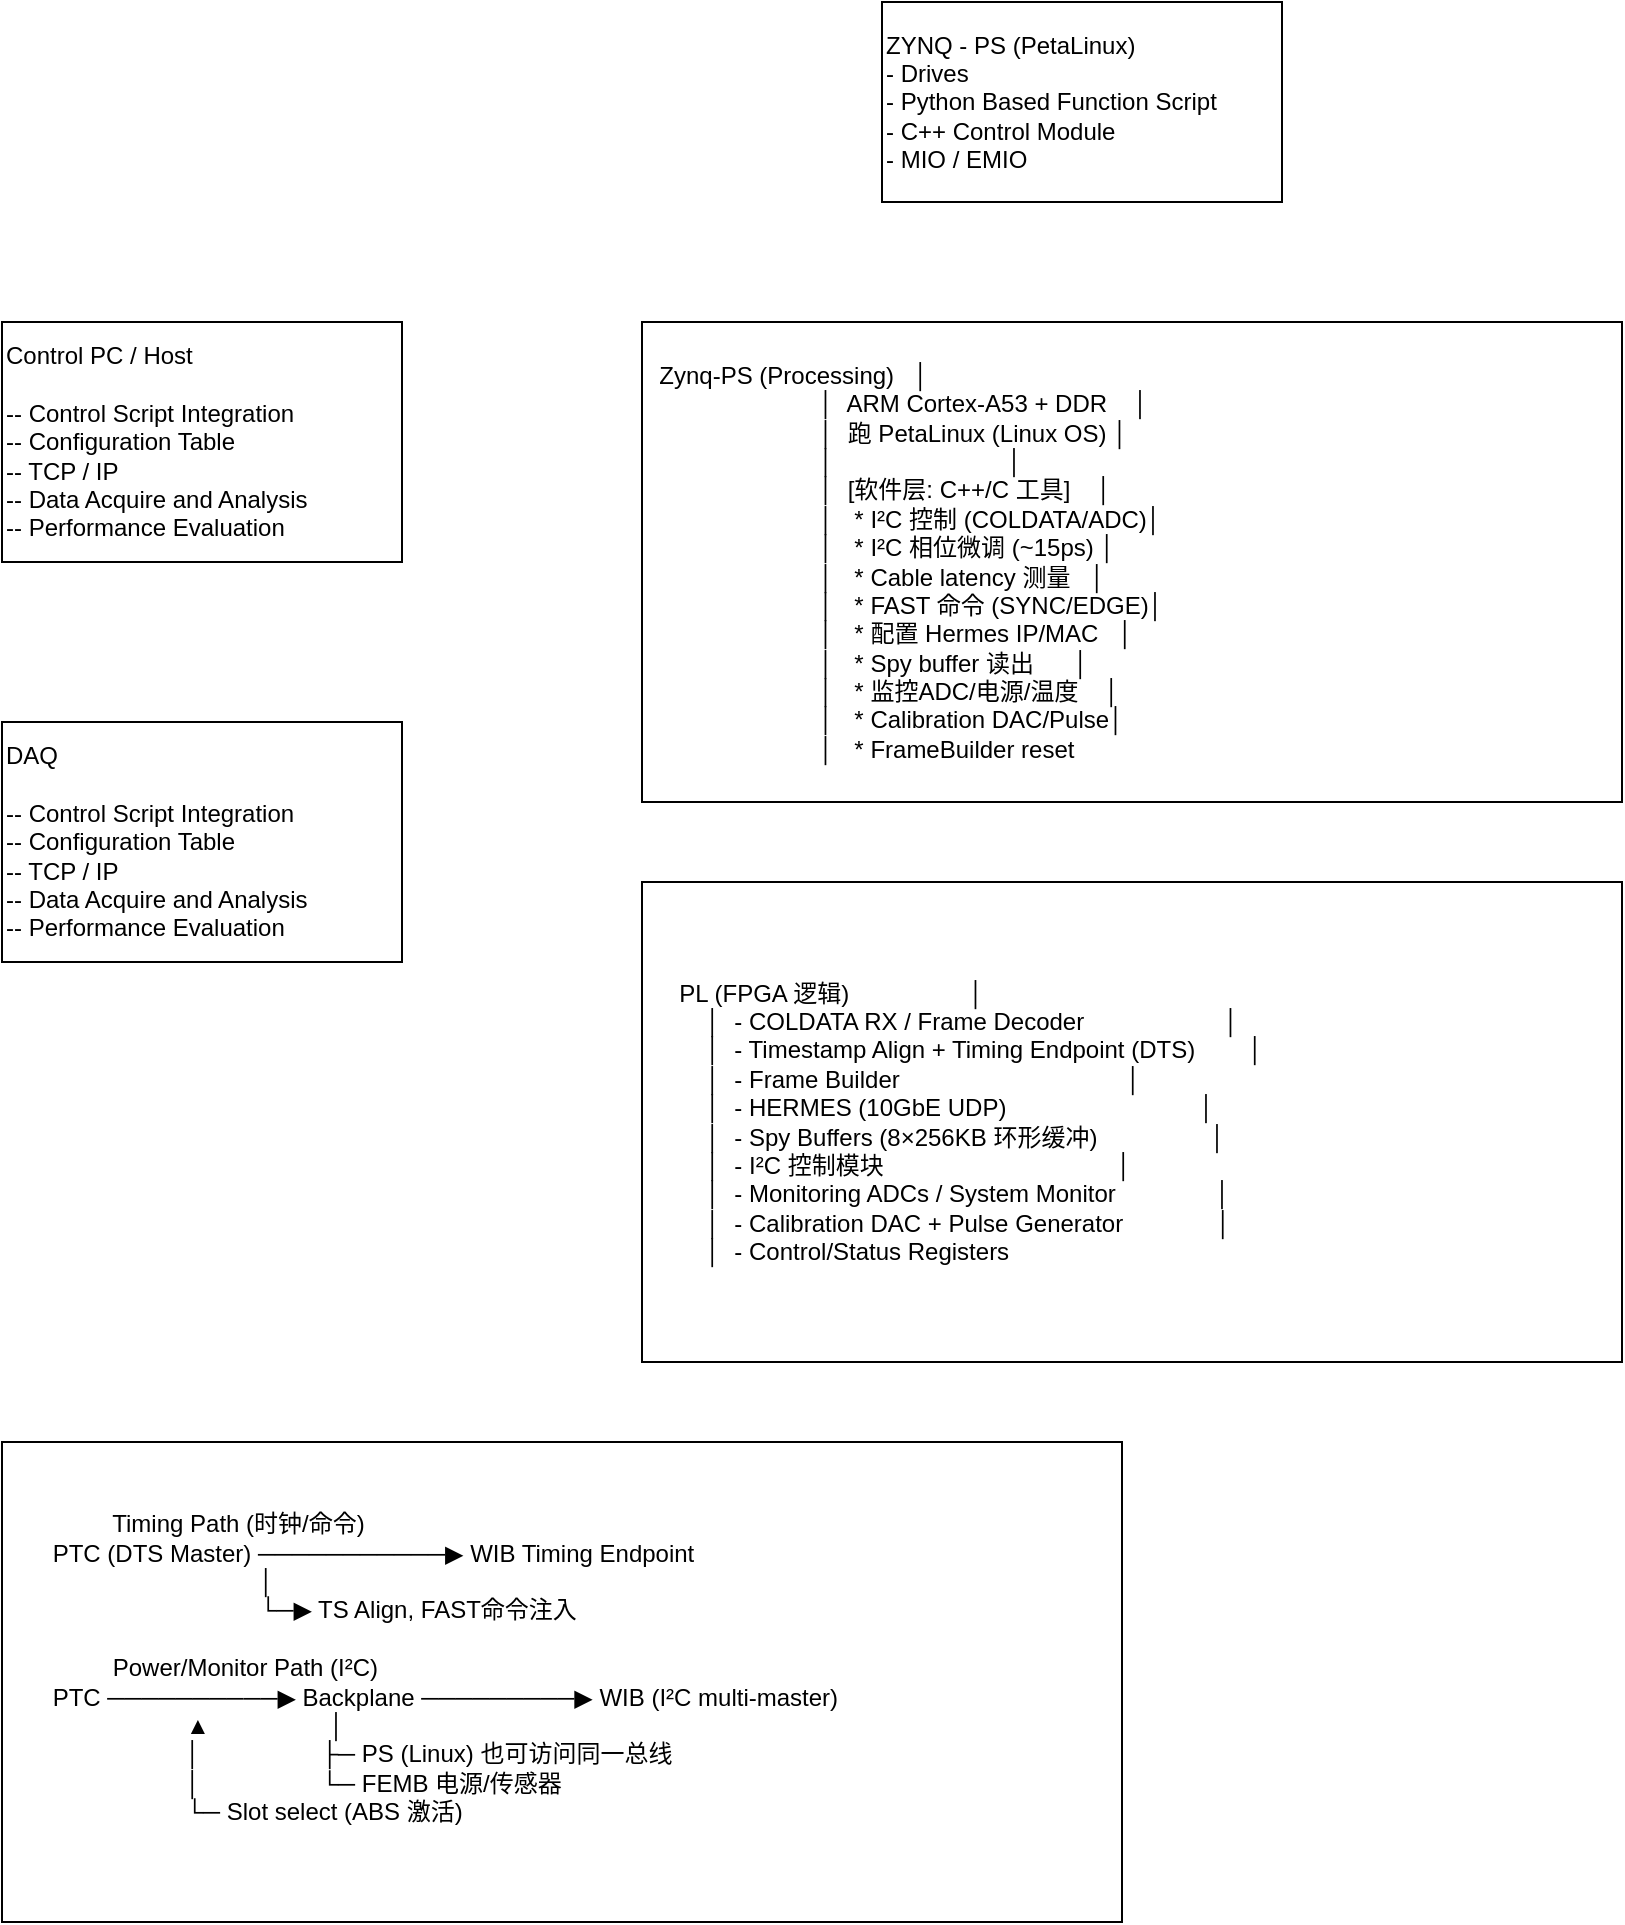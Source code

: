 <mxfile version="28.1.0" pages="4">
  <diagram name="Page-1" id="OXyej-B-ElgsRKBlzL6B">
    <mxGraphModel grid="1" page="1" gridSize="10" guides="1" tooltips="1" connect="1" arrows="1" fold="1" pageScale="1" pageWidth="1100" pageHeight="850" math="0" shadow="0">
      <root>
        <mxCell id="0" />
        <mxCell id="1" parent="0" />
        <mxCell id="VtgKKasWZTmJ8xTujxRU-1" value="Control PC / Host&lt;div&gt;&lt;br&gt;&lt;/div&gt;&lt;div&gt;-- Control Script Integration&lt;/div&gt;&lt;div&gt;-- Configuration Table&lt;/div&gt;&lt;div&gt;-- TCP / IP&lt;/div&gt;&lt;div&gt;-- Data Acquire and Analysis&lt;/div&gt;&lt;div&gt;-- Performance Evaluation&lt;/div&gt;" style="rounded=0;whiteSpace=wrap;html=1;align=left;" vertex="1" parent="1">
          <mxGeometry x="40" y="280" width="200" height="120" as="geometry" />
        </mxCell>
        <mxCell id="VtgKKasWZTmJ8xTujxRU-2" value="ZYNQ - PS (PetaLinux)&lt;div&gt;- Drives&lt;/div&gt;&lt;div&gt;- Python Based Function Script&lt;/div&gt;&lt;div&gt;- C++ Control Module&lt;/div&gt;&lt;div&gt;- MIO / EMIO&lt;/div&gt;" style="rounded=0;whiteSpace=wrap;html=1;align=left;" vertex="1" parent="1">
          <mxGeometry x="480" y="120" width="200" height="100" as="geometry" />
        </mxCell>
        <mxCell id="VtgKKasWZTmJ8xTujxRU-3" value="&lt;div&gt;&lt;span style=&quot;font-size: 12px;&quot;&gt;&amp;nbsp; Zynq-PS (Processing)&amp;nbsp; &amp;nbsp;│&lt;/span&gt;&lt;/div&gt;&lt;div&gt;&lt;span style=&quot;font-size: 12px;&quot;&gt;&amp;nbsp; &amp;nbsp; &amp;nbsp; &amp;nbsp; &amp;nbsp; &amp;nbsp; &amp;nbsp; &amp;nbsp; &amp;nbsp; &amp;nbsp; &amp;nbsp; &amp;nbsp; &amp;nbsp; │&amp;nbsp; ARM Cortex-A53 + DDR&amp;nbsp; &amp;nbsp; │&lt;/span&gt;&lt;/div&gt;&lt;div&gt;&lt;span style=&quot;font-size: 12px;&quot;&gt;&amp;nbsp; &amp;nbsp; &amp;nbsp; &amp;nbsp; &amp;nbsp; &amp;nbsp; &amp;nbsp; &amp;nbsp; &amp;nbsp; &amp;nbsp; &amp;nbsp; &amp;nbsp; &amp;nbsp; │&amp;nbsp; 跑 PetaLinux (Linux OS) │&lt;/span&gt;&lt;/div&gt;&lt;div&gt;&lt;span style=&quot;font-size: 12px;&quot;&gt;&amp;nbsp; &amp;nbsp; &amp;nbsp; &amp;nbsp; &amp;nbsp; &amp;nbsp; &amp;nbsp; &amp;nbsp; &amp;nbsp; &amp;nbsp; &amp;nbsp; &amp;nbsp; &amp;nbsp; │&amp;nbsp; &amp;nbsp; &amp;nbsp; &amp;nbsp; &amp;nbsp; &amp;nbsp; &amp;nbsp; &amp;nbsp; &amp;nbsp; &amp;nbsp; &amp;nbsp; &amp;nbsp; &amp;nbsp; │&lt;/span&gt;&lt;/div&gt;&lt;div&gt;&lt;span style=&quot;font-size: 12px;&quot;&gt;&amp;nbsp; &amp;nbsp; &amp;nbsp; &amp;nbsp; &amp;nbsp; &amp;nbsp; &amp;nbsp; &amp;nbsp; &amp;nbsp; &amp;nbsp; &amp;nbsp; &amp;nbsp; &amp;nbsp; │&amp;nbsp; [软件层: C++/C 工具]&amp;nbsp; &amp;nbsp; │&lt;/span&gt;&lt;/div&gt;&lt;div&gt;&lt;span style=&quot;font-size: 12px;&quot;&gt;&amp;nbsp; &amp;nbsp; &amp;nbsp; &amp;nbsp; &amp;nbsp; &amp;nbsp; &amp;nbsp; &amp;nbsp; &amp;nbsp; &amp;nbsp; &amp;nbsp; &amp;nbsp; &amp;nbsp; │&amp;nbsp; &amp;nbsp;* I²C 控制 (COLDATA/ADC)│&lt;/span&gt;&lt;/div&gt;&lt;div&gt;&lt;span style=&quot;font-size: 12px;&quot;&gt;&amp;nbsp; &amp;nbsp; &amp;nbsp; &amp;nbsp; &amp;nbsp; &amp;nbsp; &amp;nbsp; &amp;nbsp; &amp;nbsp; &amp;nbsp; &amp;nbsp; &amp;nbsp; &amp;nbsp; │&amp;nbsp; &amp;nbsp;* I²C 相位微调 (~15ps) │&lt;/span&gt;&lt;/div&gt;&lt;div&gt;&lt;span style=&quot;font-size: 12px;&quot;&gt;&amp;nbsp; &amp;nbsp; &amp;nbsp; &amp;nbsp; &amp;nbsp; &amp;nbsp; &amp;nbsp; &amp;nbsp; &amp;nbsp; &amp;nbsp; &amp;nbsp; &amp;nbsp; &amp;nbsp; │&amp;nbsp; &amp;nbsp;* Cable latency 测量&amp;nbsp; &amp;nbsp;│&lt;/span&gt;&lt;/div&gt;&lt;div&gt;&lt;span style=&quot;font-size: 12px;&quot;&gt;&amp;nbsp; &amp;nbsp; &amp;nbsp; &amp;nbsp; &amp;nbsp; &amp;nbsp; &amp;nbsp; &amp;nbsp; &amp;nbsp; &amp;nbsp; &amp;nbsp; &amp;nbsp; &amp;nbsp; │&amp;nbsp; &amp;nbsp;* FAST 命令 (SYNC/EDGE)│&lt;/span&gt;&lt;/div&gt;&lt;div&gt;&lt;span style=&quot;font-size: 12px;&quot;&gt;&amp;nbsp; &amp;nbsp; &amp;nbsp; &amp;nbsp; &amp;nbsp; &amp;nbsp; &amp;nbsp; &amp;nbsp; &amp;nbsp; &amp;nbsp; &amp;nbsp; &amp;nbsp; &amp;nbsp; │&amp;nbsp; &amp;nbsp;* 配置 Hermes IP/MAC&amp;nbsp; &amp;nbsp;│&lt;/span&gt;&lt;/div&gt;&lt;div&gt;&lt;span style=&quot;font-size: 12px;&quot;&gt;&amp;nbsp; &amp;nbsp; &amp;nbsp; &amp;nbsp; &amp;nbsp; &amp;nbsp; &amp;nbsp; &amp;nbsp; &amp;nbsp; &amp;nbsp; &amp;nbsp; &amp;nbsp; &amp;nbsp; │&amp;nbsp; &amp;nbsp;* Spy buffer 读出&amp;nbsp; &amp;nbsp; &amp;nbsp; │&lt;/span&gt;&lt;/div&gt;&lt;div&gt;&lt;span style=&quot;font-size: 12px;&quot;&gt;&amp;nbsp; &amp;nbsp; &amp;nbsp; &amp;nbsp; &amp;nbsp; &amp;nbsp; &amp;nbsp; &amp;nbsp; &amp;nbsp; &amp;nbsp; &amp;nbsp; &amp;nbsp; &amp;nbsp; │&amp;nbsp; &amp;nbsp;* 监控ADC/电源/温度&amp;nbsp; &amp;nbsp; │&lt;/span&gt;&lt;/div&gt;&lt;div&gt;&lt;span style=&quot;font-size: 12px;&quot;&gt;&amp;nbsp; &amp;nbsp; &amp;nbsp; &amp;nbsp; &amp;nbsp; &amp;nbsp; &amp;nbsp; &amp;nbsp; &amp;nbsp; &amp;nbsp; &amp;nbsp; &amp;nbsp; &amp;nbsp; │&amp;nbsp; &amp;nbsp;* Calibration DAC/Pulse│&lt;/span&gt;&lt;/div&gt;&lt;div&gt;&lt;span style=&quot;font-size: 12px;&quot;&gt;&amp;nbsp; &amp;nbsp; &amp;nbsp; &amp;nbsp; &amp;nbsp; &amp;nbsp; &amp;nbsp; &amp;nbsp; &amp;nbsp; &amp;nbsp; &amp;nbsp; &amp;nbsp; &amp;nbsp; │&amp;nbsp; &amp;nbsp;* FrameBuilder reset&amp;nbsp;&lt;/span&gt;&lt;/div&gt;" style="rounded=0;whiteSpace=wrap;html=1;align=left;" vertex="1" parent="1">
          <mxGeometry x="360" y="280" width="490" height="240" as="geometry" />
        </mxCell>
        <mxCell id="VtgKKasWZTmJ8xTujxRU-4" value="&lt;div&gt;&lt;span style=&quot;font-size: 12px;&quot;&gt;&amp;nbsp; &amp;nbsp; &amp;nbsp;PL (FPGA 逻辑)&amp;nbsp; &amp;nbsp; &amp;nbsp; &amp;nbsp; &amp;nbsp; &amp;nbsp; &amp;nbsp; &amp;nbsp; &amp;nbsp; │&lt;/span&gt;&lt;/div&gt;&lt;div&gt;&lt;span style=&quot;font-size: 12px;&quot;&gt;&amp;nbsp; &amp;nbsp; &amp;nbsp; &amp;nbsp; &amp;nbsp;│&amp;nbsp; - COLDATA RX / Frame Decoder&amp;nbsp; &amp;nbsp; &amp;nbsp; &amp;nbsp; &amp;nbsp; &amp;nbsp; &amp;nbsp; &amp;nbsp; &amp;nbsp; &amp;nbsp; &amp;nbsp;│&lt;/span&gt;&lt;/div&gt;&lt;div&gt;&lt;span style=&quot;font-size: 12px;&quot;&gt;&amp;nbsp; &amp;nbsp; &amp;nbsp; &amp;nbsp; &amp;nbsp;│&amp;nbsp; - Timestamp Align + Timing Endpoint (DTS)&amp;nbsp; &amp;nbsp; &amp;nbsp; &amp;nbsp; │&lt;/span&gt;&lt;/div&gt;&lt;div&gt;&lt;span style=&quot;font-size: 12px;&quot;&gt;&amp;nbsp; &amp;nbsp; &amp;nbsp; &amp;nbsp; &amp;nbsp;│&amp;nbsp; - Frame Builder&amp;nbsp; &amp;nbsp; &amp;nbsp; &amp;nbsp; &amp;nbsp; &amp;nbsp; &amp;nbsp; &amp;nbsp; &amp;nbsp; &amp;nbsp; &amp;nbsp; &amp;nbsp; &amp;nbsp; &amp;nbsp; &amp;nbsp; &amp;nbsp; &amp;nbsp; │&lt;/span&gt;&lt;/div&gt;&lt;div&gt;&lt;span style=&quot;font-size: 12px;&quot;&gt;&amp;nbsp; &amp;nbsp; &amp;nbsp; &amp;nbsp; &amp;nbsp;│&amp;nbsp; - HERMES (10GbE UDP)&amp;nbsp; &amp;nbsp; &amp;nbsp; &amp;nbsp; &amp;nbsp; &amp;nbsp; &amp;nbsp; &amp;nbsp; &amp;nbsp; &amp;nbsp; &amp;nbsp; &amp;nbsp; &amp;nbsp; &amp;nbsp; &amp;nbsp;│&lt;/span&gt;&lt;/div&gt;&lt;div&gt;&lt;span style=&quot;font-size: 12px;&quot;&gt;&amp;nbsp; &amp;nbsp; &amp;nbsp; &amp;nbsp; &amp;nbsp;│&amp;nbsp; - Spy Buffers (8×256KB 环形缓冲)&amp;nbsp; &amp;nbsp; &amp;nbsp; &amp;nbsp; &amp;nbsp; &amp;nbsp; &amp;nbsp; &amp;nbsp; &amp;nbsp;│&lt;/span&gt;&lt;/div&gt;&lt;div&gt;&lt;span style=&quot;font-size: 12px;&quot;&gt;&amp;nbsp; &amp;nbsp; &amp;nbsp; &amp;nbsp; &amp;nbsp;│&amp;nbsp; - I²C 控制模块&amp;nbsp; &amp;nbsp; &amp;nbsp; &amp;nbsp; &amp;nbsp; &amp;nbsp; &amp;nbsp; &amp;nbsp; &amp;nbsp; &amp;nbsp; &amp;nbsp; &amp;nbsp; &amp;nbsp; &amp;nbsp; &amp;nbsp; &amp;nbsp; &amp;nbsp; &amp;nbsp;│&lt;/span&gt;&lt;/div&gt;&lt;div&gt;&lt;span style=&quot;font-size: 12px;&quot;&gt;&amp;nbsp; &amp;nbsp; &amp;nbsp; &amp;nbsp; &amp;nbsp;│&amp;nbsp; - Monitoring ADCs / System Monitor&amp;nbsp; &amp;nbsp; &amp;nbsp; &amp;nbsp; &amp;nbsp; &amp;nbsp; &amp;nbsp; &amp;nbsp;│&lt;/span&gt;&lt;/div&gt;&lt;div&gt;&lt;span style=&quot;font-size: 12px;&quot;&gt;&amp;nbsp; &amp;nbsp; &amp;nbsp; &amp;nbsp; &amp;nbsp;│&amp;nbsp; - Calibration DAC + Pulse Generator&amp;nbsp; &amp;nbsp; &amp;nbsp; &amp;nbsp; &amp;nbsp; &amp;nbsp; &amp;nbsp; │&lt;/span&gt;&lt;/div&gt;&lt;div&gt;&lt;span style=&quot;font-size: 12px;&quot;&gt;&amp;nbsp; &amp;nbsp; &amp;nbsp; &amp;nbsp; &amp;nbsp;│&amp;nbsp; - Control/Status Registers&lt;/span&gt;&lt;/div&gt;" style="rounded=0;whiteSpace=wrap;html=1;align=left;" vertex="1" parent="1">
          <mxGeometry x="360" y="560" width="490" height="240" as="geometry" />
        </mxCell>
        <mxCell id="VtgKKasWZTmJ8xTujxRU-5" value="DAQ&lt;div&gt;&lt;br&gt;&lt;/div&gt;&lt;div&gt;-- Control Script Integration&lt;/div&gt;&lt;div&gt;-- Configuration Table&lt;/div&gt;&lt;div&gt;-- TCP / IP&lt;/div&gt;&lt;div&gt;-- Data Acquire and Analysis&lt;/div&gt;&lt;div&gt;-- Performance Evaluation&lt;/div&gt;" style="rounded=0;whiteSpace=wrap;html=1;align=left;" vertex="1" parent="1">
          <mxGeometry x="40" y="480" width="200" height="120" as="geometry" />
        </mxCell>
        <mxCell id="VtgKKasWZTmJ8xTujxRU-6" value="&lt;div&gt;&lt;span style=&quot;font-size: 12px;&quot;&gt;&amp;nbsp; &amp;nbsp; &amp;nbsp; &amp;nbsp; &amp;nbsp; &amp;nbsp; &amp;nbsp; &amp;nbsp; Timing Path (时钟/命令)&lt;/span&gt;&lt;/div&gt;&lt;div&gt;&lt;span style=&quot;font-size: 12px;&quot;&gt;&amp;nbsp; &amp;nbsp; &amp;nbsp; &amp;nbsp;PTC (DTS Master) ───────────▶ WIB Timing Endpoint&lt;/span&gt;&lt;/div&gt;&lt;div&gt;&lt;span style=&quot;font-size: 12px;&quot;&gt;&amp;nbsp; &amp;nbsp; &amp;nbsp; &amp;nbsp; &amp;nbsp; &amp;nbsp; &amp;nbsp; &amp;nbsp; &amp;nbsp; &amp;nbsp; &amp;nbsp; &amp;nbsp; &amp;nbsp; &amp;nbsp; &amp;nbsp; &amp;nbsp; &amp;nbsp; &amp;nbsp; &amp;nbsp; │&lt;/span&gt;&lt;/div&gt;&lt;div&gt;&lt;span style=&quot;font-size: 12px;&quot;&gt;&amp;nbsp; &amp;nbsp; &amp;nbsp; &amp;nbsp; &amp;nbsp; &amp;nbsp; &amp;nbsp; &amp;nbsp; &amp;nbsp; &amp;nbsp; &amp;nbsp; &amp;nbsp; &amp;nbsp; &amp;nbsp; &amp;nbsp; &amp;nbsp; &amp;nbsp; &amp;nbsp; &amp;nbsp; └─▶ TS Align, FAST命令注入&lt;/span&gt;&lt;/div&gt;&lt;div&gt;&lt;span style=&quot;font-size: 12px;&quot;&gt;&lt;br&gt;&lt;/span&gt;&lt;/div&gt;&lt;div&gt;&lt;span style=&quot;font-size: 12px;&quot;&gt;&amp;nbsp; &amp;nbsp; &amp;nbsp; &amp;nbsp; &amp;nbsp; &amp;nbsp; &amp;nbsp; &amp;nbsp; Power/Monitor Path (I²C)&lt;/span&gt;&lt;/div&gt;&lt;div&gt;&lt;span style=&quot;font-size: 12px;&quot;&gt;&amp;nbsp; &amp;nbsp; &amp;nbsp; &amp;nbsp;PTC ──────────▶ Backplane ─────────▶ WIB (I²C multi-master)&lt;/span&gt;&lt;/div&gt;&lt;div&gt;&lt;span style=&quot;font-size: 12px;&quot;&gt;&amp;nbsp; &amp;nbsp; &amp;nbsp; &amp;nbsp; &amp;nbsp; &amp;nbsp; &amp;nbsp; &amp;nbsp; &amp;nbsp; &amp;nbsp; &amp;nbsp; &amp;nbsp; &amp;nbsp; &amp;nbsp;▲&amp;nbsp; &amp;nbsp; &amp;nbsp; &amp;nbsp; &amp;nbsp; &amp;nbsp; &amp;nbsp; &amp;nbsp; &amp;nbsp; │&lt;/span&gt;&lt;/div&gt;&lt;div&gt;&lt;span style=&quot;font-size: 12px;&quot;&gt;&amp;nbsp; &amp;nbsp; &amp;nbsp; &amp;nbsp; &amp;nbsp; &amp;nbsp; &amp;nbsp; &amp;nbsp; &amp;nbsp; &amp;nbsp; &amp;nbsp; &amp;nbsp; &amp;nbsp; &amp;nbsp;│&amp;nbsp; &amp;nbsp; &amp;nbsp; &amp;nbsp; &amp;nbsp; &amp;nbsp; &amp;nbsp; &amp;nbsp; &amp;nbsp; ├─ PS (Linux) 也可访问同一总线&lt;/span&gt;&lt;/div&gt;&lt;div&gt;&lt;span style=&quot;font-size: 12px;&quot;&gt;&amp;nbsp; &amp;nbsp; &amp;nbsp; &amp;nbsp; &amp;nbsp; &amp;nbsp; &amp;nbsp; &amp;nbsp; &amp;nbsp; &amp;nbsp; &amp;nbsp; &amp;nbsp; &amp;nbsp; &amp;nbsp;│&amp;nbsp; &amp;nbsp; &amp;nbsp; &amp;nbsp; &amp;nbsp; &amp;nbsp; &amp;nbsp; &amp;nbsp; &amp;nbsp; └─ FEMB 电源/传感器&lt;/span&gt;&lt;/div&gt;&lt;div&gt;&lt;span style=&quot;font-size: 12px;&quot;&gt;&amp;nbsp; &amp;nbsp; &amp;nbsp; &amp;nbsp; &amp;nbsp; &amp;nbsp; &amp;nbsp; &amp;nbsp; &amp;nbsp; &amp;nbsp; &amp;nbsp; &amp;nbsp; &amp;nbsp; &amp;nbsp;└─ Slot select (ABS 激活)&lt;/span&gt;&lt;/div&gt;&lt;div&gt;&lt;br&gt;&lt;/div&gt;" style="rounded=0;whiteSpace=wrap;html=1;align=left;" vertex="1" parent="1">
          <mxGeometry x="40" y="840" width="560" height="240" as="geometry" />
        </mxCell>
      </root>
    </mxGraphModel>
  </diagram>
  <diagram id="07HkP4wXWEHpsNmeiq3U" name="Page-2">
    <mxGraphModel grid="1" page="1" gridSize="10" guides="1" tooltips="1" connect="1" arrows="1" fold="1" pageScale="1" pageWidth="1100" pageHeight="850" math="0" shadow="0">
      <root>
        <mxCell id="0" />
        <mxCell id="1" parent="0" />
        <mxCell id="4z7lpkDzsTiGv79YtMY_-22" style="edgeStyle=orthogonalEdgeStyle;rounded=0;orthogonalLoop=1;jettySize=auto;html=1;exitX=1;exitY=0.5;exitDx=0;exitDy=0;entryX=0;entryY=0.5;entryDx=0;entryDy=0;startArrow=classic;startFill=1;" edge="1" parent="1" source="4z7lpkDzsTiGv79YtMY_-1" target="4z7lpkDzsTiGv79YtMY_-13">
          <mxGeometry relative="1" as="geometry">
            <Array as="points">
              <mxPoint x="480" y="140" />
              <mxPoint x="480" y="140" />
            </Array>
          </mxGeometry>
        </mxCell>
        <mxCell id="4z7lpkDzsTiGv79YtMY_-1" value="&lt;span style=&quot;&quot;&gt;Control PC / Host&lt;/span&gt;&lt;div style=&quot;&quot;&gt;&lt;br&gt;&lt;/div&gt;&lt;div style=&quot;&quot;&gt;-- Control Script Integration&lt;/div&gt;&lt;div style=&quot;&quot;&gt;-- Configuration Table&lt;/div&gt;&lt;div style=&quot;&quot;&gt;-- TCP / IP&lt;/div&gt;&lt;div style=&quot;&quot;&gt;-- Data Acquire and Analysis&lt;/div&gt;&lt;div style=&quot;&quot;&gt;-- Performance Evaluation&lt;/div&gt;" style="rounded=0;whiteSpace=wrap;html=1;align=left;" vertex="1" parent="1">
          <mxGeometry x="80" y="80" width="200" height="120" as="geometry" />
        </mxCell>
        <mxCell id="4z7lpkDzsTiGv79YtMY_-2" value="&lt;div&gt;&lt;span style=&quot;font-size: 12px;&quot;&gt;&amp;nbsp; Zynq-PS (Processing)&amp;nbsp; &amp;nbsp;│&lt;/span&gt;&lt;/div&gt;&lt;div&gt;&lt;span style=&quot;font-size: 12px;&quot;&gt;&amp;nbsp; &amp;nbsp; &amp;nbsp; &amp;nbsp; &amp;nbsp; &amp;nbsp; &amp;nbsp; &amp;nbsp; &amp;nbsp; &amp;nbsp; &amp;nbsp; &amp;nbsp; &amp;nbsp; │&amp;nbsp; ARM Cortex-A53 + DDR&amp;nbsp; &amp;nbsp; │&lt;/span&gt;&lt;/div&gt;&lt;div&gt;&lt;span style=&quot;font-size: 12px;&quot;&gt;&amp;nbsp; &amp;nbsp; &amp;nbsp; &amp;nbsp; &amp;nbsp; &amp;nbsp; &amp;nbsp; &amp;nbsp; &amp;nbsp; &amp;nbsp; &amp;nbsp; &amp;nbsp; &amp;nbsp; │&amp;nbsp; 跑 PetaLinux (Linux OS) │&lt;/span&gt;&lt;/div&gt;&lt;div&gt;&lt;span style=&quot;font-size: 12px;&quot;&gt;&amp;nbsp; &amp;nbsp; &amp;nbsp; &amp;nbsp; &amp;nbsp; &amp;nbsp; &amp;nbsp; &amp;nbsp; &amp;nbsp; &amp;nbsp; &amp;nbsp; &amp;nbsp; &amp;nbsp; │&amp;nbsp; &amp;nbsp; &amp;nbsp; &amp;nbsp; &amp;nbsp; &amp;nbsp; &amp;nbsp; &amp;nbsp; &amp;nbsp; &amp;nbsp; &amp;nbsp; &amp;nbsp; &amp;nbsp; │&lt;/span&gt;&lt;/div&gt;&lt;div&gt;&lt;span style=&quot;font-size: 12px;&quot;&gt;&amp;nbsp; &amp;nbsp; &amp;nbsp; &amp;nbsp; &amp;nbsp; &amp;nbsp; &amp;nbsp; &amp;nbsp; &amp;nbsp; &amp;nbsp; &amp;nbsp; &amp;nbsp; &amp;nbsp; │&amp;nbsp; [软件层: C++/C 工具]&amp;nbsp; &amp;nbsp; │&lt;/span&gt;&lt;/div&gt;&lt;div&gt;&lt;span style=&quot;font-size: 12px;&quot;&gt;&amp;nbsp; &amp;nbsp; &amp;nbsp; &amp;nbsp; &amp;nbsp; &amp;nbsp; &amp;nbsp; &amp;nbsp; &amp;nbsp; &amp;nbsp; &amp;nbsp; &amp;nbsp; &amp;nbsp; │&amp;nbsp; &amp;nbsp;* I²C 控制 (COLDATA/ADC)│&lt;/span&gt;&lt;/div&gt;&lt;div&gt;&lt;span style=&quot;font-size: 12px;&quot;&gt;&amp;nbsp; &amp;nbsp; &amp;nbsp; &amp;nbsp; &amp;nbsp; &amp;nbsp; &amp;nbsp; &amp;nbsp; &amp;nbsp; &amp;nbsp; &amp;nbsp; &amp;nbsp; &amp;nbsp; │&amp;nbsp; &amp;nbsp;* I²C 相位微调 (~15ps) │&lt;/span&gt;&lt;/div&gt;&lt;div&gt;&lt;span style=&quot;font-size: 12px;&quot;&gt;&amp;nbsp; &amp;nbsp; &amp;nbsp; &amp;nbsp; &amp;nbsp; &amp;nbsp; &amp;nbsp; &amp;nbsp; &amp;nbsp; &amp;nbsp; &amp;nbsp; &amp;nbsp; &amp;nbsp; │&amp;nbsp; &amp;nbsp;* Cable latency 测量&amp;nbsp; &amp;nbsp;│&lt;/span&gt;&lt;/div&gt;&lt;div&gt;&lt;span style=&quot;font-size: 12px;&quot;&gt;&amp;nbsp; &amp;nbsp; &amp;nbsp; &amp;nbsp; &amp;nbsp; &amp;nbsp; &amp;nbsp; &amp;nbsp; &amp;nbsp; &amp;nbsp; &amp;nbsp; &amp;nbsp; &amp;nbsp; │&amp;nbsp; &amp;nbsp;* FAST 命令 (SYNC/EDGE)│&lt;/span&gt;&lt;/div&gt;&lt;div&gt;&lt;span style=&quot;font-size: 12px;&quot;&gt;&amp;nbsp; &amp;nbsp; &amp;nbsp; &amp;nbsp; &amp;nbsp; &amp;nbsp; &amp;nbsp; &amp;nbsp; &amp;nbsp; &amp;nbsp; &amp;nbsp; &amp;nbsp; &amp;nbsp; │&amp;nbsp; &amp;nbsp;* 配置 Hermes IP/MAC&amp;nbsp; &amp;nbsp;│&lt;/span&gt;&lt;/div&gt;&lt;div&gt;&lt;span style=&quot;font-size: 12px;&quot;&gt;&amp;nbsp; &amp;nbsp; &amp;nbsp; &amp;nbsp; &amp;nbsp; &amp;nbsp; &amp;nbsp; &amp;nbsp; &amp;nbsp; &amp;nbsp; &amp;nbsp; &amp;nbsp; &amp;nbsp; │&amp;nbsp; &amp;nbsp;* Spy buffer 读出&amp;nbsp; &amp;nbsp; &amp;nbsp; │&lt;/span&gt;&lt;/div&gt;&lt;div&gt;&lt;span style=&quot;font-size: 12px;&quot;&gt;&amp;nbsp; &amp;nbsp; &amp;nbsp; &amp;nbsp; &amp;nbsp; &amp;nbsp; &amp;nbsp; &amp;nbsp; &amp;nbsp; &amp;nbsp; &amp;nbsp; &amp;nbsp; &amp;nbsp; │&amp;nbsp; &amp;nbsp;* 监控ADC/电源/温度&amp;nbsp; &amp;nbsp; │&lt;/span&gt;&lt;/div&gt;&lt;div&gt;&lt;span style=&quot;font-size: 12px;&quot;&gt;&amp;nbsp; &amp;nbsp; &amp;nbsp; &amp;nbsp; &amp;nbsp; &amp;nbsp; &amp;nbsp; &amp;nbsp; &amp;nbsp; &amp;nbsp; &amp;nbsp; &amp;nbsp; &amp;nbsp; │&amp;nbsp; &amp;nbsp;* Calibration DAC/Pulse│&lt;/span&gt;&lt;/div&gt;&lt;div&gt;&lt;span style=&quot;font-size: 12px;&quot;&gt;&amp;nbsp; &amp;nbsp; &amp;nbsp; &amp;nbsp; &amp;nbsp; &amp;nbsp; &amp;nbsp; &amp;nbsp; &amp;nbsp; &amp;nbsp; &amp;nbsp; &amp;nbsp; &amp;nbsp; │&amp;nbsp; &amp;nbsp;* FrameBuilder reset&amp;nbsp;&lt;/span&gt;&lt;/div&gt;" style="rounded=0;whiteSpace=wrap;html=1;align=left;" vertex="1" parent="1">
          <mxGeometry x="1120" y="80" width="490" height="240" as="geometry" />
        </mxCell>
        <mxCell id="4z7lpkDzsTiGv79YtMY_-3" value="FE I2C Control Module" style="rounded=0;whiteSpace=wrap;html=1;align=left;" vertex="1" parent="1">
          <mxGeometry x="560" y="600" width="260" height="20" as="geometry" />
        </mxCell>
        <mxCell id="4z7lpkDzsTiGv79YtMY_-4" value="FAST Command (SYNC/EDGE)" style="rounded=0;whiteSpace=wrap;html=1;align=left;" vertex="1" parent="1">
          <mxGeometry x="560" y="360" width="260" height="20" as="geometry" />
        </mxCell>
        <mxCell id="4z7lpkDzsTiGv79YtMY_-5" value="Hermes IP / MAC" style="rounded=0;whiteSpace=wrap;html=1;align=left;" vertex="1" parent="1">
          <mxGeometry x="560" y="80" width="260" height="20" as="geometry" />
        </mxCell>
        <mxCell id="4z7lpkDzsTiGv79YtMY_-6" value="SPY BUFFER Readout Control" style="rounded=0;whiteSpace=wrap;html=1;align=left;" vertex="1" parent="1">
          <mxGeometry x="560" y="480" width="260" height="20" as="geometry" />
        </mxCell>
        <mxCell id="4z7lpkDzsTiGv79YtMY_-7" value="WIB Monitoring Readout Control" style="rounded=0;whiteSpace=wrap;html=1;align=left;" vertex="1" parent="1">
          <mxGeometry x="560" y="520" width="260" height="20" as="geometry" />
        </mxCell>
        <mxCell id="4z7lpkDzsTiGv79YtMY_-8" value="Calibration Pulse Generator" style="rounded=0;whiteSpace=wrap;html=1;align=left;" vertex="1" parent="1">
          <mxGeometry x="560" y="400" width="260" height="20" as="geometry" />
        </mxCell>
        <mxCell id="4z7lpkDzsTiGv79YtMY_-9" value="FrameBuilder Reset" style="rounded=0;whiteSpace=wrap;html=1;align=left;" vertex="1" parent="1">
          <mxGeometry x="560" y="440" width="260" height="20" as="geometry" />
        </mxCell>
        <mxCell id="4z7lpkDzsTiGv79YtMY_-13" value="PS/Linux TCP/IP Stack (SSH, RPC)" style="rounded=0;whiteSpace=wrap;html=1;align=left;" vertex="1" parent="1">
          <mxGeometry x="560" y="130" width="260" height="20" as="geometry" />
        </mxCell>
        <mxCell id="4z7lpkDzsTiGv79YtMY_-14" value="HERMES (10GbE) → GTH SerDes [UDP]" style="rounded=0;whiteSpace=wrap;html=1;align=left;" vertex="1" parent="1">
          <mxGeometry x="560" y="180" width="260" height="20" as="geometry" />
        </mxCell>
        <mxCell id="4z7lpkDzsTiGv79YtMY_-15" value="Timing Controller [From PTC DTS Master]" style="rounded=0;whiteSpace=wrap;html=1;align=left;" vertex="1" parent="1">
          <mxGeometry x="560" y="230" width="260" height="20" as="geometry" />
        </mxCell>
        <mxCell id="4z7lpkDzsTiGv79YtMY_-20" style="edgeStyle=orthogonalEdgeStyle;rounded=0;orthogonalLoop=1;jettySize=auto;html=1;entryX=0;entryY=0.5;entryDx=0;entryDy=0;startArrow=classic;startFill=1;endArrow=none;endFill=0;exitX=1;exitY=0.75;exitDx=0;exitDy=0;" edge="1" parent="1" source="4z7lpkDzsTiGv79YtMY_-16" target="4z7lpkDzsTiGv79YtMY_-14">
          <mxGeometry relative="1" as="geometry">
            <mxPoint x="270" y="380" as="sourcePoint" />
            <Array as="points">
              <mxPoint x="400" y="340" />
              <mxPoint x="400" y="190" />
            </Array>
          </mxGeometry>
        </mxCell>
        <mxCell id="4z7lpkDzsTiGv79YtMY_-21" style="edgeStyle=orthogonalEdgeStyle;rounded=0;orthogonalLoop=1;jettySize=auto;html=1;exitX=1;exitY=0.25;exitDx=0;exitDy=0;entryX=0;entryY=0.5;entryDx=0;entryDy=0;startArrow=classic;startFill=1;endArrow=classic;endFill=1;" edge="1" parent="1" source="4z7lpkDzsTiGv79YtMY_-16" target="4z7lpkDzsTiGv79YtMY_-13">
          <mxGeometry relative="1" as="geometry">
            <Array as="points">
              <mxPoint x="360" y="300" />
              <mxPoint x="360" y="140" />
            </Array>
          </mxGeometry>
        </mxCell>
        <mxCell id="4z7lpkDzsTiGv79YtMY_-16" value="DUNE DAQ&lt;div&gt;&lt;br&gt;&lt;/div&gt;&lt;div&gt;--&amp;nbsp;&lt;span style=&quot;background-color: transparent; color: light-dark(rgb(0, 0, 0), rgb(255, 255, 255));&quot;&gt;DAQ Run Control / CCM&lt;/span&gt;&lt;/div&gt;&lt;div&gt;&lt;span style=&quot;background-color: transparent; color: light-dark(rgb(0, 0, 0), rgb(255, 255, 255));&quot;&gt;-- UDP Data Acquire&lt;/span&gt;&lt;/div&gt;" style="rounded=0;whiteSpace=wrap;html=1;align=left;" vertex="1" parent="1">
          <mxGeometry x="80" y="280" width="200" height="80" as="geometry" />
        </mxCell>
        <mxCell id="4z7lpkDzsTiGv79YtMY_-19" style="edgeStyle=orthogonalEdgeStyle;rounded=0;orthogonalLoop=1;jettySize=auto;html=1;exitX=1;exitY=0.5;exitDx=0;exitDy=0;entryX=0;entryY=0.5;entryDx=0;entryDy=0;" edge="1" parent="1" source="4z7lpkDzsTiGv79YtMY_-17" target="4z7lpkDzsTiGv79YtMY_-15">
          <mxGeometry relative="1" as="geometry">
            <Array as="points">
              <mxPoint x="280" y="570" />
              <mxPoint x="440" y="570" />
              <mxPoint x="440" y="240" />
            </Array>
          </mxGeometry>
        </mxCell>
        <mxCell id="4z7lpkDzsTiGv79YtMY_-17" value="&lt;div&gt;&lt;span style=&quot;font-size: 12px;&quot;&gt;&amp;nbsp; &amp;nbsp; &amp;nbsp; &amp;nbsp; &amp;nbsp; &amp;nbsp; &amp;nbsp; &amp;nbsp; Timing Path (时钟/命令)&lt;/span&gt;&lt;/div&gt;&lt;div&gt;&lt;span style=&quot;font-size: 12px;&quot;&gt;&amp;nbsp; &amp;nbsp; &amp;nbsp; &amp;nbsp;PTC (DTS Master) ───────────▶ WIB Timing Endpoint&lt;/span&gt;&lt;/div&gt;&lt;div&gt;&lt;span style=&quot;font-size: 12px;&quot;&gt;&amp;nbsp; &amp;nbsp; &amp;nbsp; &amp;nbsp; &amp;nbsp; &amp;nbsp; &amp;nbsp; &amp;nbsp; &amp;nbsp; &amp;nbsp; &amp;nbsp; &amp;nbsp; &amp;nbsp; &amp;nbsp; &amp;nbsp; &amp;nbsp; &amp;nbsp; &amp;nbsp; &amp;nbsp; │&lt;/span&gt;&lt;/div&gt;&lt;div&gt;&lt;span style=&quot;font-size: 12px;&quot;&gt;&amp;nbsp; &amp;nbsp; &amp;nbsp; &amp;nbsp; &amp;nbsp; &amp;nbsp; &amp;nbsp; &amp;nbsp; &amp;nbsp; &amp;nbsp; &amp;nbsp; &amp;nbsp; &amp;nbsp; &amp;nbsp; &amp;nbsp; &amp;nbsp; &amp;nbsp; &amp;nbsp; &amp;nbsp; └─▶ TS Align, FAST命令注入&lt;/span&gt;&lt;/div&gt;&lt;div&gt;&lt;span style=&quot;font-size: 12px;&quot;&gt;&lt;br&gt;&lt;/span&gt;&lt;/div&gt;&lt;div&gt;&lt;span style=&quot;font-size: 12px;&quot;&gt;&amp;nbsp; &amp;nbsp; &amp;nbsp; &amp;nbsp; &amp;nbsp; &amp;nbsp; &amp;nbsp; &amp;nbsp; Power/Monitor Path (I²C)&lt;/span&gt;&lt;/div&gt;&lt;div&gt;&lt;span style=&quot;font-size: 12px;&quot;&gt;&amp;nbsp; &amp;nbsp; &amp;nbsp; &amp;nbsp;PTC ──────────▶ Backplane ─────────▶ WIB (I²C multi-master)&lt;/span&gt;&lt;/div&gt;&lt;div&gt;&lt;span style=&quot;font-size: 12px;&quot;&gt;&amp;nbsp; &amp;nbsp; &amp;nbsp; &amp;nbsp; &amp;nbsp; &amp;nbsp; &amp;nbsp; &amp;nbsp; &amp;nbsp; &amp;nbsp; &amp;nbsp; &amp;nbsp; &amp;nbsp; &amp;nbsp;▲&amp;nbsp; &amp;nbsp; &amp;nbsp; &amp;nbsp; &amp;nbsp; &amp;nbsp; &amp;nbsp; &amp;nbsp; &amp;nbsp; │&lt;/span&gt;&lt;/div&gt;&lt;div&gt;&lt;span style=&quot;font-size: 12px;&quot;&gt;&amp;nbsp; &amp;nbsp; &amp;nbsp; &amp;nbsp; &amp;nbsp; &amp;nbsp; &amp;nbsp; &amp;nbsp; &amp;nbsp; &amp;nbsp; &amp;nbsp; &amp;nbsp; &amp;nbsp; &amp;nbsp;│&amp;nbsp; &amp;nbsp; &amp;nbsp; &amp;nbsp; &amp;nbsp; &amp;nbsp; &amp;nbsp; &amp;nbsp; &amp;nbsp; ├─ PS (Linux) 也可访问同一总线&lt;/span&gt;&lt;/div&gt;&lt;div&gt;&lt;span style=&quot;font-size: 12px;&quot;&gt;&amp;nbsp; &amp;nbsp; &amp;nbsp; &amp;nbsp; &amp;nbsp; &amp;nbsp; &amp;nbsp; &amp;nbsp; &amp;nbsp; &amp;nbsp; &amp;nbsp; &amp;nbsp; &amp;nbsp; &amp;nbsp;│&amp;nbsp; &amp;nbsp; &amp;nbsp; &amp;nbsp; &amp;nbsp; &amp;nbsp; &amp;nbsp; &amp;nbsp; &amp;nbsp; └─ FEMB 电源/传感器&lt;/span&gt;&lt;/div&gt;&lt;div&gt;&lt;span style=&quot;font-size: 12px;&quot;&gt;&amp;nbsp; &amp;nbsp; &amp;nbsp; &amp;nbsp; &amp;nbsp; &amp;nbsp; &amp;nbsp; &amp;nbsp; &amp;nbsp; &amp;nbsp; &amp;nbsp; &amp;nbsp; &amp;nbsp; &amp;nbsp;└─ Slot select (ABS 激活)&lt;/span&gt;&lt;/div&gt;&lt;div&gt;&lt;br&gt;&lt;/div&gt;" style="rounded=0;whiteSpace=wrap;html=1;align=left;" vertex="1" parent="1">
          <mxGeometry x="-160" y="440" width="440" height="180" as="geometry" />
        </mxCell>
        <mxCell id="4z7lpkDzsTiGv79YtMY_-23" value="PS Software" style="rounded=0;whiteSpace=wrap;html=1;align=left;" vertex="1" parent="1">
          <mxGeometry x="560" y="320" width="260" height="20" as="geometry" />
        </mxCell>
        <mxCell id="4z7lpkDzsTiGv79YtMY_-24" value="FEMB Monitoring Readout Control" style="rounded=0;whiteSpace=wrap;html=1;align=left;" vertex="1" parent="1">
          <mxGeometry x="560" y="560" width="260" height="20" as="geometry" />
        </mxCell>
      </root>
    </mxGraphModel>
  </diagram>
  <diagram id="nI3I7e4G2epg9X3dZOjB" name="Page-3">
    <mxGraphModel dx="3058" dy="187" grid="1" gridSize="10" guides="1" tooltips="1" connect="1" arrows="1" fold="1" page="1" pageScale="1" pageWidth="1100" pageHeight="850" math="0" shadow="0">
      <root>
        <mxCell id="0" />
        <mxCell id="1" parent="0" />
        <mxCell id="t1XVQTG2umspl5hy43vm-1" style="edgeStyle=orthogonalEdgeStyle;rounded=0;orthogonalLoop=1;jettySize=auto;html=1;exitX=1;exitY=0.5;exitDx=0;exitDy=0;entryX=0;entryY=0.5;entryDx=0;entryDy=0;startArrow=classic;startFill=1;" edge="1" parent="1" source="t1XVQTG2umspl5hy43vm-2" target="t1XVQTG2umspl5hy43vm-10">
          <mxGeometry relative="1" as="geometry">
            <Array as="points">
              <mxPoint x="90" y="1190" />
              <mxPoint x="90" y="1320" />
            </Array>
          </mxGeometry>
        </mxCell>
        <mxCell id="t1XVQTG2umspl5hy43vm-2" value="&lt;div&gt;&lt;span style=&quot;font-size: 12px;&quot;&gt;&amp;nbsp; Control PC / Host&amp;nbsp; &amp;nbsp; &amp;nbsp; &amp;nbsp; &amp;nbsp; &amp;nbsp; &amp;nbsp; &amp;nbsp; &amp;nbsp; &amp;nbsp; &amp;nbsp; &amp;nbsp; &amp;nbsp; &amp;nbsp; &amp;nbsp; &amp;nbsp; &amp;nbsp; &amp;nbsp; &amp;nbsp; &amp;nbsp; &amp;nbsp; &amp;nbsp; &amp;nbsp; &amp;nbsp; &amp;nbsp;&amp;nbsp;&lt;/span&gt;&lt;/div&gt;&lt;div&gt;&lt;span style=&quot;font-size: 12px;&quot;&gt;│&amp;nbsp; &amp;nbsp; &amp;nbsp; &amp;nbsp; &amp;nbsp; &amp;nbsp; &amp;nbsp; &amp;nbsp; &amp;nbsp; &amp;nbsp; &amp;nbsp; &amp;nbsp; &amp;nbsp; &amp;nbsp; &amp;nbsp; &amp;nbsp; &amp;nbsp; &amp;nbsp; &amp;nbsp; &amp;nbsp; &amp;nbsp; &amp;nbsp; &amp;nbsp; &amp;nbsp; &amp;nbsp; &amp;nbsp; &amp;nbsp; &amp;nbsp; &amp;nbsp; &amp;nbsp; &amp;nbsp; &amp;nbsp; &amp;nbsp; &amp;nbsp; &amp;nbsp;&lt;/span&gt;&lt;/div&gt;&lt;div&gt;&lt;span style=&quot;font-size: 12px;&quot;&gt;│&amp;nbsp; • Orchestration &amp;amp; Access&amp;nbsp; &amp;nbsp; &amp;nbsp; &amp;nbsp; &amp;nbsp; &amp;nbsp; &amp;nbsp; &amp;nbsp; &amp;nbsp; &amp;nbsp; &amp;nbsp; &amp;nbsp; &amp;nbsp; &amp;nbsp; &amp;nbsp; &amp;nbsp; &amp;nbsp; &amp;nbsp; &amp;nbsp; &amp;nbsp; &amp;nbsp; &amp;nbsp;&lt;/span&gt;&lt;/div&gt;&lt;div&gt;&lt;span style=&quot;font-size: 12px;&quot;&gt;│&amp;nbsp; &amp;nbsp; &amp;nbsp;- SSH to WIB PS (keys), privilege mgmt&amp;nbsp; &amp;nbsp; &amp;nbsp; &amp;nbsp; &amp;nbsp; &amp;nbsp; &amp;nbsp; &amp;nbsp; &amp;nbsp; &amp;nbsp; &amp;nbsp; &amp;nbsp; &amp;nbsp;&amp;nbsp;&lt;/span&gt;&lt;/div&gt;&lt;div&gt;&lt;span style=&quot;font-size: 12px;&quot;&gt;│&amp;nbsp; &amp;nbsp; &amp;nbsp;- RPC/REST client or CLI wrappers for PS tools&amp;nbsp; &amp;nbsp; &amp;nbsp; &amp;nbsp; &amp;nbsp; &amp;nbsp; &amp;nbsp; &amp;nbsp; &amp;nbsp;&amp;nbsp;&lt;/span&gt;&lt;/div&gt;&lt;div&gt;&lt;span style=&quot;font-size: 12px;&quot;&gt;│&amp;nbsp; &amp;nbsp; &amp;nbsp;- Run-control hooks (start/stop, config push)&amp;nbsp; &amp;nbsp; &amp;nbsp; &amp;nbsp; &amp;nbsp; &amp;nbsp; &amp;nbsp; &amp;nbsp; &amp;nbsp; &amp;nbsp;&lt;/span&gt;&lt;/div&gt;&lt;div&gt;&lt;span style=&quot;font-size: 12px;&quot;&gt;│&amp;nbsp; &amp;nbsp; &amp;nbsp; &amp;nbsp; &amp;nbsp; &amp;nbsp; &amp;nbsp; &amp;nbsp; &amp;nbsp; &amp;nbsp; &amp;nbsp; &amp;nbsp; &amp;nbsp; &amp;nbsp; &amp;nbsp; &amp;nbsp; &amp;nbsp; &amp;nbsp; &amp;nbsp; &amp;nbsp; &amp;nbsp; &amp;nbsp; &amp;nbsp; &amp;nbsp; &amp;nbsp; &amp;nbsp; &amp;nbsp; &amp;nbsp; &amp;nbsp; &amp;nbsp; &amp;nbsp; &amp;nbsp; &amp;nbsp; &amp;nbsp; &amp;nbsp;&lt;/span&gt;&lt;/div&gt;&lt;div&gt;&lt;span style=&quot;font-size: 12px;&quot;&gt;│&amp;nbsp; • Configuration &amp;amp; Automation&amp;nbsp; &amp;nbsp; &amp;nbsp; &amp;nbsp; &amp;nbsp; &amp;nbsp; &amp;nbsp; &amp;nbsp; &amp;nbsp; &amp;nbsp; &amp;nbsp; &amp;nbsp; &amp;nbsp; &amp;nbsp; &amp;nbsp; &amp;nbsp; &amp;nbsp; &amp;nbsp; &amp;nbsp; &amp;nbsp;&lt;/span&gt;&lt;/div&gt;&lt;div&gt;&lt;span style=&quot;font-size: 12px;&quot;&gt;│&amp;nbsp; &amp;nbsp; &amp;nbsp;- Configuration tables (JSON/YAML/CSV) for FEMB/WIB settings&amp;nbsp; &amp;nbsp;&amp;nbsp;&lt;/span&gt;&lt;/div&gt;&lt;div&gt;&lt;span style=&quot;font-size: 12px;&quot;&gt;│&amp;nbsp; &amp;nbsp; &amp;nbsp;- Playbooks/scripts (bash/Python/Ansible) for multi‑WIB ops&amp;nbsp; &amp;nbsp; &amp;nbsp;&lt;/span&gt;&lt;/div&gt;&lt;div&gt;&lt;span style=&quot;font-size: 12px;&quot;&gt;│&amp;nbsp; &amp;nbsp; &amp;nbsp;- Versioning of configs &amp;amp; binaries (git)&amp;nbsp; &amp;nbsp; &amp;nbsp; &amp;nbsp; &amp;nbsp; &amp;nbsp; &amp;nbsp; &amp;nbsp; &amp;nbsp; &amp;nbsp; &amp;nbsp; &amp;nbsp;&amp;nbsp;&lt;/span&gt;&lt;/div&gt;&lt;div&gt;&lt;span style=&quot;font-size: 12px;&quot;&gt;│&amp;nbsp; &amp;nbsp; &amp;nbsp; &amp;nbsp; &amp;nbsp; &amp;nbsp; &amp;nbsp; &amp;nbsp; &amp;nbsp; &amp;nbsp; &amp;nbsp; &amp;nbsp; &amp;nbsp; &amp;nbsp; &amp;nbsp; &amp;nbsp; &amp;nbsp; &amp;nbsp; &amp;nbsp; &amp;nbsp; &amp;nbsp; &amp;nbsp; &amp;nbsp; &amp;nbsp; &amp;nbsp; &amp;nbsp; &amp;nbsp; &amp;nbsp; &amp;nbsp; &amp;nbsp; &amp;nbsp; &amp;nbsp; &amp;nbsp; &amp;nbsp; &amp;nbsp;&lt;/span&gt;&lt;/div&gt;&lt;div&gt;&lt;span style=&quot;font-size: 12px;&quot;&gt;│&amp;nbsp; • Data Utilities (commissioning/QC)&amp;nbsp; &amp;nbsp; &amp;nbsp; &amp;nbsp; &amp;nbsp; &amp;nbsp; &amp;nbsp; &amp;nbsp; &amp;nbsp; &amp;nbsp; &amp;nbsp; &amp;nbsp; &amp;nbsp; &amp;nbsp; &amp;nbsp; &amp;nbsp;&lt;/span&gt;&lt;/div&gt;&lt;div&gt;&lt;span style=&quot;font-size: 12px;&quot;&gt;│&amp;nbsp; &amp;nbsp; &amp;nbsp;- Spy‑buffer dump &amp;amp; decode; format validators&amp;nbsp; &amp;nbsp; &amp;nbsp; &amp;nbsp; &amp;nbsp; &amp;nbsp; &amp;nbsp; &amp;nbsp; &amp;nbsp; &amp;nbsp;&lt;/span&gt;&lt;/div&gt;&lt;div&gt;&lt;span style=&quot;font-size: 12px;&quot;&gt;│&amp;nbsp; &amp;nbsp; &amp;nbsp;- Monitoring ADC read/plot; power/temperature trends&amp;nbsp; &amp;nbsp; &amp;nbsp; &amp;nbsp; &amp;nbsp; &amp;nbsp;&amp;nbsp;&lt;/span&gt;&lt;/div&gt;&lt;div&gt;&lt;span style=&quot;font-size: 12px;&quot;&gt;│&amp;nbsp; &amp;nbsp; &amp;nbsp;- Timestamp/CRC/rate checks; alignment diagnostics&amp;nbsp; &amp;nbsp; &amp;nbsp; &amp;nbsp; &amp;nbsp; &amp;nbsp; &amp;nbsp;&amp;nbsp;&lt;/span&gt;&lt;/div&gt;&lt;div&gt;&lt;span style=&quot;font-size: 12px;&quot;&gt;│&amp;nbsp; &amp;nbsp; &amp;nbsp; &amp;nbsp; &amp;nbsp; &amp;nbsp; &amp;nbsp; &amp;nbsp; &amp;nbsp; &amp;nbsp; &amp;nbsp; &amp;nbsp; &amp;nbsp; &amp;nbsp; &amp;nbsp; &amp;nbsp; &amp;nbsp; &amp;nbsp; &amp;nbsp; &amp;nbsp; &amp;nbsp; &amp;nbsp; &amp;nbsp; &amp;nbsp; &amp;nbsp; &amp;nbsp; &amp;nbsp; &amp;nbsp; &amp;nbsp; &amp;nbsp; &amp;nbsp; &amp;nbsp; &amp;nbsp; &amp;nbsp; &amp;nbsp;&lt;/span&gt;&lt;/div&gt;&lt;div&gt;&lt;span style=&quot;font-size: 12px;&quot;&gt;│&amp;nbsp; • Visualization &amp;amp; Logging&amp;nbsp; &amp;nbsp; &amp;nbsp; &amp;nbsp; &amp;nbsp; &amp;nbsp; &amp;nbsp; &amp;nbsp; &amp;nbsp; &amp;nbsp; &amp;nbsp; &amp;nbsp; &amp;nbsp; &amp;nbsp; &amp;nbsp; &amp;nbsp; &amp;nbsp; &amp;nbsp; &amp;nbsp; &amp;nbsp; &amp;nbsp;&amp;nbsp;&lt;/span&gt;&lt;/div&gt;&lt;div&gt;&lt;span style=&quot;font-size: 12px;&quot;&gt;│&amp;nbsp; &amp;nbsp; &amp;nbsp;- Live dashboards/notebooks (Jupyter, Grafana/Prometheus opt.)&amp;nbsp;&lt;/span&gt;&lt;/div&gt;&lt;div&gt;&lt;span style=&quot;font-size: 12px;&quot;&gt;│&amp;nbsp; &amp;nbsp; &amp;nbsp;- Structured logs &amp;amp; run metadata archiving&amp;nbsp; &amp;nbsp; &amp;nbsp; &amp;nbsp; &amp;nbsp; &amp;nbsp; &amp;nbsp; &amp;nbsp; &amp;nbsp; &amp;nbsp; &amp;nbsp;&amp;nbsp;&lt;/span&gt;&lt;/div&gt;&lt;div&gt;&lt;span style=&quot;font-size: 12px;&quot;&gt;│&amp;nbsp; &amp;nbsp; &amp;nbsp;- Report generation (PDF/HTML)&amp;nbsp; &amp;nbsp;&lt;/span&gt;&lt;/div&gt;" style="rounded=0;whiteSpace=wrap;html=1;align=left;" vertex="1" parent="1">
          <mxGeometry x="-560" y="1000" width="440" height="380" as="geometry" />
        </mxCell>
        <mxCell id="t1XVQTG2umspl5hy43vm-3" value="FE I2C Control Module" style="rounded=0;whiteSpace=wrap;html=1;align=left;" vertex="1" parent="1">
          <mxGeometry x="170" y="1780" width="260" height="20" as="geometry" />
        </mxCell>
        <mxCell id="t1XVQTG2umspl5hy43vm-4" value="FAST Command (SYNC/EDGE)" style="rounded=0;whiteSpace=wrap;html=1;align=left;" vertex="1" parent="1">
          <mxGeometry x="170" y="1540" width="260" height="20" as="geometry" />
        </mxCell>
        <mxCell id="t1XVQTG2umspl5hy43vm-5" value="Hermes IP / MAC" style="rounded=0;whiteSpace=wrap;html=1;align=left;" vertex="1" parent="1">
          <mxGeometry x="170" y="1260" width="260" height="20" as="geometry" />
        </mxCell>
        <mxCell id="t1XVQTG2umspl5hy43vm-6" value="SPY BUFFER Readout Control" style="rounded=0;whiteSpace=wrap;html=1;align=left;" vertex="1" parent="1">
          <mxGeometry x="170" y="1660" width="260" height="20" as="geometry" />
        </mxCell>
        <mxCell id="t1XVQTG2umspl5hy43vm-7" value="WIB Monitoring Readout Control" style="rounded=0;whiteSpace=wrap;html=1;align=left;" vertex="1" parent="1">
          <mxGeometry x="170" y="1700" width="260" height="20" as="geometry" />
        </mxCell>
        <mxCell id="t1XVQTG2umspl5hy43vm-8" value="Calibration Pulse Generator" style="rounded=0;whiteSpace=wrap;html=1;align=left;" vertex="1" parent="1">
          <mxGeometry x="170" y="1580" width="260" height="20" as="geometry" />
        </mxCell>
        <mxCell id="t1XVQTG2umspl5hy43vm-9" value="FrameBuilder Reset" style="rounded=0;whiteSpace=wrap;html=1;align=left;" vertex="1" parent="1">
          <mxGeometry x="170" y="1620" width="260" height="20" as="geometry" />
        </mxCell>
        <mxCell id="t1XVQTG2umspl5hy43vm-10" value="PS/Linux TCP/IP Stack (SSH, RPC)" style="rounded=0;whiteSpace=wrap;html=1;align=left;" vertex="1" parent="1">
          <mxGeometry x="170" y="1310" width="260" height="20" as="geometry" />
        </mxCell>
        <mxCell id="t1XVQTG2umspl5hy43vm-11" value="HERMES (10GbE) → GTH SerDes [UDP]" style="rounded=0;whiteSpace=wrap;html=1;align=left;" vertex="1" parent="1">
          <mxGeometry x="170" y="1360" width="260" height="20" as="geometry" />
        </mxCell>
        <mxCell id="t1XVQTG2umspl5hy43vm-12" value="Timing Controller [From PTC DTS Master]" style="rounded=0;whiteSpace=wrap;html=1;align=left;" vertex="1" parent="1">
          <mxGeometry x="170" y="1410" width="260" height="20" as="geometry" />
        </mxCell>
        <mxCell id="t1XVQTG2umspl5hy43vm-13" style="edgeStyle=orthogonalEdgeStyle;rounded=0;orthogonalLoop=1;jettySize=auto;html=1;entryX=0;entryY=0.5;entryDx=0;entryDy=0;startArrow=classic;startFill=1;endArrow=none;endFill=0;exitX=1;exitY=0.75;exitDx=0;exitDy=0;" edge="1" parent="1" source="t1XVQTG2umspl5hy43vm-15" target="t1XVQTG2umspl5hy43vm-11">
          <mxGeometry relative="1" as="geometry">
            <mxPoint x="-120" y="1560" as="sourcePoint" />
            <Array as="points">
              <mxPoint x="-120" y="1570" />
              <mxPoint x="10" y="1570" />
              <mxPoint x="10" y="1370" />
            </Array>
          </mxGeometry>
        </mxCell>
        <mxCell id="t1XVQTG2umspl5hy43vm-15" value="&lt;div&gt;&lt;span style=&quot;font-size: 12px;&quot;&gt;&amp;nbsp;DAQ&amp;nbsp; &amp;nbsp; &amp;nbsp; &amp;nbsp; &amp;nbsp; &amp;nbsp; &amp;nbsp; &amp;nbsp; &amp;nbsp; &amp;nbsp; &amp;nbsp; &amp;nbsp; &amp;nbsp; &amp;nbsp; &amp;nbsp; &amp;nbsp; &amp;nbsp; &amp;nbsp; &amp;nbsp; &amp;nbsp; &amp;nbsp; &amp;nbsp; &amp;nbsp; &amp;nbsp; &amp;nbsp; &amp;nbsp; &amp;nbsp; &amp;nbsp; &amp;nbsp; &amp;nbsp; &amp;nbsp;&amp;nbsp;&lt;/span&gt;&lt;/div&gt;&lt;div&gt;&lt;span style=&quot;font-size: 12px;&quot;&gt;│&amp;nbsp; &amp;nbsp; &amp;nbsp; &amp;nbsp; &amp;nbsp; &amp;nbsp; &amp;nbsp; &amp;nbsp; &amp;nbsp; &amp;nbsp; &amp;nbsp; &amp;nbsp; &amp;nbsp; &amp;nbsp; &amp;nbsp; &amp;nbsp; &amp;nbsp; &amp;nbsp; &amp;nbsp; &amp;nbsp; &amp;nbsp; &amp;nbsp; &amp;nbsp; &amp;nbsp; &amp;nbsp; &amp;nbsp; &amp;nbsp; &amp;nbsp; &amp;nbsp; &amp;nbsp; &amp;nbsp; &amp;nbsp; &amp;nbsp; &amp;nbsp; &amp;nbsp;&lt;/span&gt;&lt;/div&gt;&lt;div&gt;&lt;span style=&quot;font-size: 12px;&quot;&gt;│&amp;nbsp; • DAQ‑RC: Run Control / CCM&amp;nbsp; (Control Plane, TCP/IP)&amp;nbsp; &amp;nbsp; &amp;nbsp; &amp;nbsp; &amp;nbsp; &amp;nbsp; &amp;nbsp; &amp;nbsp;&lt;/span&gt;&lt;/div&gt;&lt;div&gt;&lt;span style=&quot;font-size: 12px;&quot;&gt;│&amp;nbsp; &amp;nbsp; &amp;nbsp;- Starts/stops runs, sets run number, records metadata&amp;nbsp; &amp;nbsp; &amp;nbsp; &amp;nbsp; &amp;nbsp;&amp;nbsp;&lt;/span&gt;&lt;/div&gt;&lt;div&gt;&lt;span style=&quot;font-size: 12px;&quot;&gt;│&amp;nbsp; &amp;nbsp; &amp;nbsp;- Sends configuration requests to WIB PS (SSH/RPC/REST)&amp;nbsp; &amp;nbsp; &amp;nbsp; &amp;nbsp; &amp;nbsp;&lt;/span&gt;&lt;/div&gt;&lt;div&gt;&lt;span style=&quot;font-size: 12px;&quot;&gt;│&amp;nbsp; &amp;nbsp; &amp;nbsp;- Reads status from WIB PS (health, counters, temperatures)&amp;nbsp; &amp;nbsp; &amp;nbsp;&lt;/span&gt;&lt;/div&gt;&lt;div&gt;&lt;span style=&quot;font-size: 12px;&quot;&gt;│&amp;nbsp; &amp;nbsp; &amp;nbsp;- Orchestrates multiple WIBs / crates&amp;nbsp; &amp;nbsp; &amp;nbsp; &amp;nbsp; &amp;nbsp; &amp;nbsp; &amp;nbsp; &amp;nbsp; &amp;nbsp; &amp;nbsp; &amp;nbsp; &amp;nbsp; &amp;nbsp; &amp;nbsp;&lt;/span&gt;&lt;/div&gt;&lt;div&gt;&lt;span style=&quot;font-size: 12px;&quot;&gt;│&amp;nbsp; &amp;nbsp; &amp;nbsp; &amp;nbsp; &amp;nbsp; &amp;nbsp; &amp;nbsp; &amp;nbsp; &amp;nbsp; &amp;nbsp; &amp;nbsp; &amp;nbsp; &amp;nbsp; &amp;nbsp; &amp;nbsp; &amp;nbsp; &amp;nbsp; &amp;nbsp; &amp;nbsp; &amp;nbsp; &amp;nbsp; &amp;nbsp; &amp;nbsp; &amp;nbsp; &amp;nbsp; &amp;nbsp; &amp;nbsp; &amp;nbsp; &amp;nbsp; &amp;nbsp; &amp;nbsp; &amp;nbsp; &amp;nbsp; &amp;nbsp; &amp;nbsp;&lt;/span&gt;&lt;/div&gt;&lt;div&gt;&lt;span style=&quot;font-size: 12px;&quot;&gt;│&amp;nbsp; • DAQ‑DR: Data Receiver / Builder&amp;nbsp; (Data Plane, UDP)&amp;nbsp; &amp;nbsp; &amp;nbsp; &amp;nbsp; &amp;nbsp; &amp;nbsp; &amp;nbsp; &amp;nbsp;&lt;/span&gt;&lt;/div&gt;&lt;div&gt;&lt;span style=&quot;font-size: 12px;&quot;&gt;│&amp;nbsp; &amp;nbsp; &amp;nbsp;- Listens on two 10GbE ports from WIB (HERMES→QSFP→fiber)&amp;nbsp; &amp;nbsp; &amp;nbsp; &amp;nbsp;&lt;/span&gt;&lt;/div&gt;&lt;div&gt;&lt;span style=&quot;font-size: 12px;&quot;&gt;│&amp;nbsp; &amp;nbsp; &amp;nbsp;- Receives UDP payloads with WIB/slot IDs, timestamps, CRC&amp;nbsp; &amp;nbsp; &amp;nbsp;&amp;nbsp;&lt;/span&gt;&lt;/div&gt;&lt;div&gt;&lt;span style=&quot;font-size: 12px;&quot;&gt;│&amp;nbsp; &amp;nbsp; &amp;nbsp;- Validates headers/trailers, sequence/TS continuity&amp;nbsp; &amp;nbsp; &amp;nbsp; &amp;nbsp; &amp;nbsp; &amp;nbsp;&amp;nbsp;&lt;/span&gt;&lt;/div&gt;&lt;div&gt;&lt;span style=&quot;font-size: 12px;&quot;&gt;│&amp;nbsp; &amp;nbsp; &amp;nbsp;- Aggregates frames, optional event building&amp;nbsp; &amp;nbsp; &amp;nbsp; &amp;nbsp; &amp;nbsp; &amp;nbsp; &amp;nbsp; &amp;nbsp; &amp;nbsp; &amp;nbsp;&amp;nbsp;&lt;/span&gt;&lt;/div&gt;&lt;div&gt;&lt;span style=&quot;font-size: 12px;&quot;&gt;│&amp;nbsp; &amp;nbsp; &amp;nbsp;- Monitors packet loss / CRC errors / rate&amp;nbsp; &amp;nbsp; &amp;nbsp; &amp;nbsp; &amp;nbsp; &amp;nbsp; &amp;nbsp; &amp;nbsp; &amp;nbsp; &amp;nbsp; &amp;nbsp;&amp;nbsp;&lt;/span&gt;&lt;/div&gt;&lt;div&gt;&lt;span style=&quot;font-size: 12px;&quot;&gt;│&amp;nbsp; &amp;nbsp; &amp;nbsp;- Writes to disk / streams to online monitor&lt;/span&gt;&lt;/div&gt;" style="rounded=0;whiteSpace=wrap;html=1;align=left;" vertex="1" parent="1">
          <mxGeometry x="-560" y="1400" width="440" height="230" as="geometry" />
        </mxCell>
        <mxCell id="t1XVQTG2umspl5hy43vm-16" style="edgeStyle=orthogonalEdgeStyle;rounded=0;orthogonalLoop=1;jettySize=auto;html=1;exitX=1;exitY=0.5;exitDx=0;exitDy=0;entryX=0;entryY=0.5;entryDx=0;entryDy=0;" edge="1" parent="1" source="t1XVQTG2umspl5hy43vm-17" target="t1XVQTG2umspl5hy43vm-12">
          <mxGeometry relative="1" as="geometry">
            <Array as="points">
              <mxPoint x="50" y="1710" />
              <mxPoint x="50" y="1420" />
            </Array>
          </mxGeometry>
        </mxCell>
        <mxCell id="t1XVQTG2umspl5hy43vm-17" value="&lt;div&gt;&lt;div&gt;&lt;span style=&quot;font-size: 12px;&quot;&gt;&amp;nbsp;|&amp;nbsp; PTS (Power &amp;amp; Timing System / PTC board)&amp;nbsp; &amp;nbsp; &amp;nbsp; &amp;nbsp; &amp;nbsp; &amp;nbsp; &amp;nbsp; &amp;nbsp; &amp;nbsp; &amp;nbsp;&amp;nbsp;&lt;/span&gt;&lt;/div&gt;&lt;div&gt;&lt;span style=&quot;font-size: 12px;&quot;&gt;&amp;nbsp;|&amp;nbsp; &amp;nbsp; &amp;nbsp; &amp;nbsp; &amp;nbsp; &amp;nbsp; &amp;nbsp; &amp;nbsp; &amp;nbsp; &amp;nbsp; &amp;nbsp; &amp;nbsp; &amp;nbsp; &amp;nbsp; &amp;nbsp; &amp;nbsp; &amp;nbsp; &amp;nbsp; &amp;nbsp; &amp;nbsp; &amp;nbsp; &amp;nbsp; &amp;nbsp; &amp;nbsp; &amp;nbsp; &amp;nbsp; &amp;nbsp; &amp;nbsp; &amp;nbsp; &amp;nbsp;&amp;nbsp;&lt;/span&gt;&lt;/div&gt;&lt;div&gt;&lt;span style=&quot;font-size: 12px;&quot;&gt;&amp;nbsp;|&amp;nbsp; • Timing Path (from DTS Master)&amp;nbsp; &amp;nbsp; &amp;nbsp; &amp;nbsp; &amp;nbsp; &amp;nbsp; &amp;nbsp; &amp;nbsp; &amp;nbsp; &amp;nbsp; &amp;nbsp; &amp;nbsp; &amp;nbsp; &amp;nbsp;&amp;nbsp;&lt;/span&gt;&lt;/div&gt;&lt;div&gt;&lt;span style=&quot;font-size: 12px;&quot;&gt;&amp;nbsp;|&amp;nbsp; &amp;nbsp; &amp;nbsp;- Provides global 64-bit timestamp&amp;nbsp; &amp;nbsp; &amp;nbsp; &amp;nbsp; &amp;nbsp; &amp;nbsp; &amp;nbsp; &amp;nbsp; &amp;nbsp; &amp;nbsp; &amp;nbsp;&amp;nbsp;&lt;/span&gt;&lt;/div&gt;&lt;div&gt;&lt;span style=&quot;font-size: 12px;&quot;&gt;&amp;nbsp;|&amp;nbsp; &amp;nbsp; &amp;nbsp;- Issues FAST commands (SYNC / EDGE / ACT / RESET)&amp;nbsp; &amp;nbsp; &amp;nbsp;&amp;nbsp;&lt;/span&gt;&lt;/div&gt;&lt;div&gt;&lt;span style=&quot;font-size: 12px;&quot;&gt;&amp;nbsp;|&amp;nbsp; &amp;nbsp; &amp;nbsp;- Feeds WIB Timing Endpoint (PL)&amp;nbsp; &amp;nbsp; &amp;nbsp; &amp;nbsp; &amp;nbsp; &amp;nbsp; &amp;nbsp; &amp;nbsp; &amp;nbsp; &amp;nbsp; &amp;nbsp; &amp;nbsp;&amp;nbsp;&lt;/span&gt;&lt;/div&gt;&lt;div&gt;&lt;span style=&quot;font-size: 12px;&quot;&gt;&amp;nbsp;|&amp;nbsp; &amp;nbsp; &amp;nbsp; &amp;nbsp; &amp;nbsp; &amp;nbsp; &amp;nbsp; &amp;nbsp; &amp;nbsp; &amp;nbsp; &amp;nbsp; &amp;nbsp; &amp;nbsp; &amp;nbsp; &amp;nbsp; &amp;nbsp; &amp;nbsp; &amp;nbsp; &amp;nbsp; &amp;nbsp; &amp;nbsp; &amp;nbsp; &amp;nbsp; &amp;nbsp; &amp;nbsp; &amp;nbsp; &amp;nbsp; &amp;nbsp; &amp;nbsp; &amp;nbsp; &amp;nbsp;&lt;/span&gt;&lt;/div&gt;&lt;div&gt;&lt;span style=&quot;font-size: 12px;&quot;&gt;&amp;nbsp;|&amp;nbsp; • Power/Monitoring Path (I²C, multi-master)&amp;nbsp; &amp;nbsp; &amp;nbsp; &amp;nbsp; &amp;nbsp; &amp;nbsp; &amp;nbsp; &amp;nbsp;&amp;nbsp;&lt;/span&gt;&lt;/div&gt;&lt;div&gt;&lt;span style=&quot;font-size: 12px;&quot;&gt;&amp;nbsp;|&amp;nbsp; &amp;nbsp; &amp;nbsp;- Backplane I²C access to WIB&amp;nbsp; &amp;nbsp; &amp;nbsp; &amp;nbsp; &amp;nbsp; &amp;nbsp; &amp;nbsp; &amp;nbsp; &amp;nbsp; &amp;nbsp; &amp;nbsp; &amp;nbsp; &amp;nbsp; &amp;nbsp;&lt;/span&gt;&lt;/div&gt;&lt;div&gt;&lt;span style=&quot;font-size: 12px;&quot;&gt;&amp;nbsp;|&amp;nbsp; &amp;nbsp; &amp;nbsp;- Slot select (ABS activation)&amp;nbsp; &amp;nbsp; &amp;nbsp; &amp;nbsp; &amp;nbsp; &amp;nbsp; &amp;nbsp; &amp;nbsp; &amp;nbsp; &amp;nbsp; &amp;nbsp; &amp;nbsp; &amp;nbsp;&amp;nbsp;&lt;/span&gt;&lt;/div&gt;&lt;div&gt;&lt;span style=&quot;font-size: 12px;&quot;&gt;&amp;nbsp;|&amp;nbsp; &amp;nbsp; &amp;nbsp;- Reads FEMB power rails &amp;amp; on-board sensors&amp;nbsp; &amp;nbsp; &amp;nbsp; &amp;nbsp; &amp;nbsp; &amp;nbsp; &amp;nbsp;&lt;/span&gt;&lt;/div&gt;&lt;div&gt;&lt;span style=&quot;font-size: 12px;&quot;&gt;&amp;nbsp;|&amp;nbsp; &amp;nbsp; &amp;nbsp;- Independent of PS (works even if PS/Linux is down)&lt;/span&gt;&lt;/div&gt;&lt;/div&gt;" style="rounded=0;whiteSpace=wrap;html=1;align=left;" vertex="1" parent="1">
          <mxGeometry x="-560" y="1690" width="440" height="180" as="geometry" />
        </mxCell>
        <mxCell id="t1XVQTG2umspl5hy43vm-18" value="PS Software" style="rounded=0;whiteSpace=wrap;html=1;align=left;" vertex="1" parent="1">
          <mxGeometry x="170" y="1500" width="260" height="20" as="geometry" />
        </mxCell>
        <mxCell id="t1XVQTG2umspl5hy43vm-19" value="FEMB Monitoring Readout Control" style="rounded=0;whiteSpace=wrap;html=1;align=left;" vertex="1" parent="1">
          <mxGeometry x="170" y="1740" width="260" height="20" as="geometry" />
        </mxCell>
        <mxCell id="t1XVQTG2umspl5hy43vm-20" value="PS-NB (Northbound Control Interface Layer) || PC/RC interface, network   |&#xa; |                                                                             |&#xa; |  • PS/Linux TCP/IP Stack (SSH, RPC, REST)                                   |&#xa; |  • Control Script Integration / Config Table                                |&#xa; |  • Aggregated status readback &amp; logging (Spy/monitoring/alarm summary)      |&#xa; └──────────────────────────────────────────────────────────────────────────┘&#xa;                      │  Commands &amp; configuration (logic) │&#xa;                      ▼&#xa; ┌──────────────────────────────────────────────────────────────────────────┐&#xa; | PS-SB (Southbound Hardware Orchestration Layer) || via AXI/I²C/registers |&#xa; |    to implement commands in PL/FEMB                                       |&#xa; |                                                                             |&#xa; |  • FE I²C Control Module (ColdADC/COLDATA configuration)                   |&#xa; |  • FAST Command (SYNC/EDGE/ACT/RESET)                                      |&#xa; |  • Calibration Pulse Generator                                             |&#xa; |  • FrameBuilder Reset (fb_reset 1→0)                                       |&#xa; |  • SPY BUFFER Readout Control (trigger/read)                               |&#xa; |  • WIB Monitoring Readout Control (on-board monitoring ADCs)               |&#xa; |  • FEMB Monitoring Readout Control (FEMB analog monitor ADCs)              |&#xa; |  • Hermes IP/MAC/Port configuration                                        |&#xa; |  • Timing Controller parameters/reset (coordinated with DTS)" style="text;whiteSpace=wrap;" vertex="1" parent="1">
          <mxGeometry x="470" y="1120" width="560" height="330" as="geometry" />
        </mxCell>
      </root>
    </mxGraphModel>
  </diagram>
  <diagram id="ngcXhK41Y2sFbRl8syXh" name="Page-4">
    <mxGraphModel dx="2350" dy="1244" grid="1" gridSize="10" guides="1" tooltips="1" connect="1" arrows="1" fold="1" page="1" pageScale="1" pageWidth="1100" pageHeight="850" math="0" shadow="0">
      <root>
        <mxCell id="0" />
        <mxCell id="1" parent="0" />
        <mxCell id="rurXwxzGvPPVLSdpdCYD-69" value="XCZU6CGFFVB1156&amp;nbsp; &amp;nbsp; PS" style="rounded=0;whiteSpace=wrap;html=1;dashed=1;dashPattern=12 12;fillColor=none;verticalAlign=top;align=left;fontSize=20;fontStyle=1" vertex="1" parent="1">
          <mxGeometry x="310" y="840" width="420" height="670" as="geometry" />
        </mxCell>
        <mxCell id="rurXwxzGvPPVLSdpdCYD-70" value="&amp;nbsp; &amp;nbsp; PL" style="rounded=0;whiteSpace=wrap;html=1;dashed=1;dashPattern=12 12;fillColor=none;verticalAlign=top;align=left;fontSize=20;fontStyle=1" vertex="1" parent="1">
          <mxGeometry x="730" y="840" width="530" height="670" as="geometry" />
        </mxCell>
        <mxCell id="rurXwxzGvPPVLSdpdCYD-52" style="edgeStyle=orthogonalEdgeStyle;rounded=0;orthogonalLoop=1;jettySize=auto;html=1;exitX=0;exitY=0.5;exitDx=0;exitDy=0;entryX=1;entryY=0.5;entryDx=0;entryDy=0;strokeWidth=3;strokeColor=#EA6B66;" edge="1" parent="1" source="rurXwxzGvPPVLSdpdCYD-45" target="rurXwxzGvPPVLSdpdCYD-14">
          <mxGeometry relative="1" as="geometry">
            <Array as="points">
              <mxPoint x="770" y="1280" />
              <mxPoint x="770" y="1440" />
            </Array>
          </mxGeometry>
        </mxCell>
        <mxCell id="rurXwxzGvPPVLSdpdCYD-46" style="edgeStyle=orthogonalEdgeStyle;rounded=0;orthogonalLoop=1;jettySize=auto;html=1;exitX=0.5;exitY=1;exitDx=0;exitDy=0;entryX=0.5;entryY=0;entryDx=0;entryDy=0;startArrow=classic;startFill=1;" edge="1" parent="1" source="rurXwxzGvPPVLSdpdCYD-12" target="rurXwxzGvPPVLSdpdCYD-22">
          <mxGeometry relative="1" as="geometry" />
        </mxCell>
        <mxCell id="rurXwxzGvPPVLSdpdCYD-12" value="&lt;font style=&quot;font-size: 20px;&quot;&gt;PS Control Interface&lt;/font&gt;" style="rounded=0;whiteSpace=wrap;html=1;align=left;verticalAlign=top;fontStyle=1" vertex="1" parent="1">
          <mxGeometry x="320" y="880" width="360" height="160" as="geometry" />
        </mxCell>
        <mxCell id="rurXwxzGvPPVLSdpdCYD-37" style="edgeStyle=orthogonalEdgeStyle;rounded=0;orthogonalLoop=1;jettySize=auto;html=1;exitX=1;exitY=0.5;exitDx=0;exitDy=0;entryX=0;entryY=0.5;entryDx=0;entryDy=0;startArrow=classic;startFill=1;" edge="1" parent="1" source="rurXwxzGvPPVLSdpdCYD-2" target="rurXwxzGvPPVLSdpdCYD-12">
          <mxGeometry relative="1" as="geometry" />
        </mxCell>
        <mxCell id="rurXwxzGvPPVLSdpdCYD-2" value="&lt;div&gt;&lt;font style=&quot;&quot;&gt;&lt;b style=&quot;&quot;&gt;&lt;span style=&quot;font-size: 16px;&quot;&gt;&amp;nbsp;&lt;/span&gt;&lt;font style=&quot;font-size: 20px;&quot;&gt; Control PC / Host&lt;/font&gt;&lt;/b&gt;&lt;/font&gt;&lt;/div&gt;&lt;div&gt;&lt;span style=&quot;font-size: 12px;&quot;&gt;&amp;nbsp; • Orchestration &amp;amp; Access&amp;nbsp; &amp;nbsp; &amp;nbsp; &amp;nbsp; &amp;nbsp; &amp;nbsp; &amp;nbsp; &amp;nbsp; &amp;nbsp;&lt;/span&gt;&lt;/div&gt;&lt;div&gt;&lt;span style=&quot;font-size: 12px;&quot;&gt;&amp;nbsp; • Configuration &amp;amp; Automation&amp;nbsp; &amp;nbsp; &amp;nbsp; &amp;nbsp; &amp;nbsp; &amp;nbsp;&lt;/span&gt;&lt;/div&gt;&lt;div&gt;&lt;span style=&quot;font-size: 12px;&quot;&gt;&amp;nbsp; • Data Utilities (commissioning/QC)&amp;nbsp;&amp;nbsp;&lt;/span&gt;&lt;/div&gt;&lt;div&gt;&lt;span style=&quot;font-size: 12px;&quot;&gt;&amp;nbsp; • Data Analysis and&amp;nbsp;&lt;/span&gt;&lt;span style=&quot;background-color: transparent; color: light-dark(rgb(0, 0, 0), rgb(255, 255, 255));&quot;&gt;Evaluation&lt;/span&gt;&lt;span style=&quot;background-color: transparent; color: light-dark(rgb(0, 0, 0), rgb(255, 255, 255));&quot;&gt;&amp;nbsp; &amp;nbsp; &amp;nbsp; &amp;nbsp; &amp;nbsp;&amp;nbsp;&lt;/span&gt;&lt;/div&gt;" style="rounded=0;whiteSpace=wrap;html=1;align=left;verticalAlign=top;" vertex="1" parent="1">
          <mxGeometry x="20" y="880" width="220" height="100" as="geometry" />
        </mxCell>
        <mxCell id="rurXwxzGvPPVLSdpdCYD-5" value="PS/Linux TCP/IP Stack (SSH, RPC, REST)&amp;nbsp; &amp;nbsp;&amp;nbsp;" style="rounded=0;whiteSpace=wrap;html=1;align=left;" vertex="1" parent="1">
          <mxGeometry x="340" y="920" width="320" height="20" as="geometry" />
        </mxCell>
        <mxCell id="rurXwxzGvPPVLSdpdCYD-10" value="Control Script Integration / Config Table&amp;nbsp;&amp;nbsp;(Python Based)&amp;nbsp;" style="rounded=0;whiteSpace=wrap;html=1;align=left;" vertex="1" parent="1">
          <mxGeometry x="340" y="960" width="320" height="20" as="geometry" />
        </mxCell>
        <mxCell id="rurXwxzGvPPVLSdpdCYD-11" value="Aggregated status readback &amp;amp; logging" style="rounded=0;whiteSpace=wrap;html=1;align=left;" vertex="1" parent="1">
          <mxGeometry x="340" y="1000" width="320" height="20" as="geometry" />
        </mxCell>
        <mxCell id="rurXwxzGvPPVLSdpdCYD-38" style="edgeStyle=orthogonalEdgeStyle;rounded=0;orthogonalLoop=1;jettySize=auto;html=1;exitX=1;exitY=0.25;exitDx=0;exitDy=0;entryX=0;entryY=0.5;entryDx=0;entryDy=0;startArrow=classic;startFill=1;" edge="1" parent="1" source="rurXwxzGvPPVLSdpdCYD-14" target="rurXwxzGvPPVLSdpdCYD-12">
          <mxGeometry relative="1" as="geometry" />
        </mxCell>
        <mxCell id="rurXwxzGvPPVLSdpdCYD-14" value="&lt;div&gt;&lt;font style=&quot;font-size: 20px;&quot;&gt;&lt;b&gt;&amp;nbsp;DAQ&amp;nbsp; &amp;nbsp;&lt;/b&gt;&lt;/font&gt;&lt;span style=&quot;font-size: 12px;&quot;&gt;&amp;nbsp; &amp;nbsp; &amp;nbsp; &amp;nbsp; &amp;nbsp; &amp;nbsp; &amp;nbsp; &amp;nbsp; &amp;nbsp; &amp;nbsp; &amp;nbsp; &amp;nbsp; &amp;nbsp; &amp;nbsp; &amp;nbsp; &amp;nbsp; &amp;nbsp; &amp;nbsp; &amp;nbsp; &amp;nbsp; &amp;nbsp; &amp;nbsp; &amp;nbsp;&lt;/span&gt;&lt;/div&gt;&lt;div&gt;&lt;span style=&quot;font-size: 12px;&quot;&gt;&amp;nbsp; • DAQ‑RC: Run Control / CCM&amp;nbsp; (Control Plane, TCP/IP)&amp;nbsp;&lt;/span&gt;&lt;/div&gt;&lt;div&gt;&lt;span style=&quot;font-size: 12px;&quot;&gt;&amp;nbsp; • DAQ‑DR: Data Receiver / Builder&amp;nbsp; (Data Plane, UDP)&lt;/span&gt;&lt;/div&gt;" style="rounded=0;whiteSpace=wrap;html=1;align=left;verticalAlign=top;" vertex="1" parent="1">
          <mxGeometry x="20" y="1380" width="220" height="120" as="geometry" />
        </mxCell>
        <mxCell id="rurXwxzGvPPVLSdpdCYD-16" value="&lt;div&gt;&lt;span style=&quot;font-size: 12px;&quot;&gt;&amp;nbsp;&lt;/span&gt;&lt;font style=&quot;&quot;&gt;&lt;b style=&quot;&quot;&gt;&lt;span style=&quot;font-size: 20px;&quot;&gt; PTB &lt;/span&gt;&lt;font&gt;(Power &amp;amp; Timing Board)&lt;/font&gt;&lt;/b&gt;&lt;/font&gt;&lt;span style=&quot;font-size: 12px;&quot;&gt;&amp;nbsp; &amp;nbsp; &amp;nbsp; &amp;nbsp;&amp;nbsp;&lt;/span&gt;&lt;/div&gt;&lt;div&gt;&lt;span style=&quot;background-color: transparent; color: light-dark(rgb(0, 0, 0), rgb(255, 255, 255));&quot;&gt;&amp;nbsp; • Timing Path (from DTS Master)&lt;/span&gt;&lt;/div&gt;&lt;div&gt;&lt;span style=&quot;font-size: 12px;&quot;&gt;&amp;nbsp; • Power/Monitoring Path (I²C, multi-master)&lt;/span&gt;&lt;/div&gt;&lt;div&gt;&amp;nbsp; • Slot select&lt;span style=&quot;font-size: 12px;&quot;&gt;&lt;/span&gt;&lt;/div&gt;" style="rounded=0;whiteSpace=wrap;html=1;align=left;verticalAlign=top;" vertex="1" parent="1">
          <mxGeometry x="20" y="1160" width="220" height="100" as="geometry" />
        </mxCell>
        <mxCell id="rurXwxzGvPPVLSdpdCYD-22" value="&lt;b&gt;&lt;font style=&quot;font-size: 20px;&quot;&gt;PS Command Library (C++ Based)&lt;/font&gt;&lt;/b&gt;" style="rounded=0;whiteSpace=wrap;html=1;align=left;verticalAlign=top;" vertex="1" parent="1">
          <mxGeometry x="320" y="1080" width="360" height="420" as="geometry" />
        </mxCell>
        <mxCell id="rurXwxzGvPPVLSdpdCYD-23" value="FE I²C Control Module (ColdADC/COLDATA configuration)&amp;nbsp;" style="rounded=0;whiteSpace=wrap;html=1;align=left;" vertex="1" parent="1">
          <mxGeometry x="340" y="1140" width="320" height="20" as="geometry" />
        </mxCell>
        <mxCell id="rurXwxzGvPPVLSdpdCYD-25" value="Calibration Pulse Generator&amp;nbsp; &amp;nbsp;" style="rounded=0;whiteSpace=wrap;html=1;align=left;" vertex="1" parent="1">
          <mxGeometry x="340" y="1460" width="320" height="20" as="geometry" />
        </mxCell>
        <mxCell id="rurXwxzGvPPVLSdpdCYD-26" value="FAST Command (SYNC/EDGE/ACT/RESET)&amp;nbsp;&amp;nbsp;" style="rounded=0;whiteSpace=wrap;html=1;align=left;" vertex="1" parent="1">
          <mxGeometry x="340" y="1180" width="320" height="20" as="geometry" />
        </mxCell>
        <mxCell id="rurXwxzGvPPVLSdpdCYD-28" value="FrameBuilder Reset (fb_reset 1→0)&amp;nbsp;" style="rounded=0;whiteSpace=wrap;html=1;align=left;" vertex="1" parent="1">
          <mxGeometry x="340" y="1260" width="320" height="20" as="geometry" />
        </mxCell>
        <mxCell id="rurXwxzGvPPVLSdpdCYD-29" value="SPY BUFFER Readout Control (trigger/read)&amp;nbsp; &amp;nbsp;" style="rounded=0;whiteSpace=wrap;html=1;align=left;" vertex="1" parent="1">
          <mxGeometry x="340" y="1300" width="320" height="20" as="geometry" />
        </mxCell>
        <mxCell id="rurXwxzGvPPVLSdpdCYD-30" value="WIB Monitoring Readout (on-board monitoring ADCs)" style="rounded=0;whiteSpace=wrap;html=1;align=left;" vertex="1" parent="1">
          <mxGeometry x="340" y="1340" width="320" height="20" as="geometry" />
        </mxCell>
        <mxCell id="rurXwxzGvPPVLSdpdCYD-31" value="FEMB Monitoring Readout (FEMB analog monitor ADCs)" style="rounded=0;whiteSpace=wrap;html=1;align=left;" vertex="1" parent="1">
          <mxGeometry x="340" y="1380" width="320" height="20" as="geometry" />
        </mxCell>
        <mxCell id="rurXwxzGvPPVLSdpdCYD-32" value="Hermes IP/MAC/Port configuration" style="rounded=0;whiteSpace=wrap;html=1;align=left;" vertex="1" parent="1">
          <mxGeometry x="340" y="1420" width="320" height="20" as="geometry" />
        </mxCell>
        <mxCell id="rurXwxzGvPPVLSdpdCYD-48" style="edgeStyle=orthogonalEdgeStyle;rounded=0;orthogonalLoop=1;jettySize=auto;html=1;exitX=0;exitY=0.5;exitDx=0;exitDy=0;entryX=1;entryY=0.5;entryDx=0;entryDy=0;startArrow=classic;startFill=1;" edge="1" parent="1" source="rurXwxzGvPPVLSdpdCYD-33" target="rurXwxzGvPPVLSdpdCYD-16">
          <mxGeometry relative="1" as="geometry" />
        </mxCell>
        <mxCell id="rurXwxzGvPPVLSdpdCYD-33" value="Timing Controller parameters/reset (coordinated with DTS)" style="rounded=0;whiteSpace=wrap;html=1;align=left;" vertex="1" parent="1">
          <mxGeometry x="340" y="1220" width="320" height="20" as="geometry" />
        </mxCell>
        <mxCell id="rurXwxzGvPPVLSdpdCYD-40" value="AXI BUS" style="rounded=0;whiteSpace=wrap;html=1;align=center;rotation=-270;horizontal=1;" vertex="1" parent="1">
          <mxGeometry x="420" y="1180" width="622.5" height="20" as="geometry" />
        </mxCell>
        <mxCell id="rurXwxzGvPPVLSdpdCYD-50" style="edgeStyle=orthogonalEdgeStyle;rounded=0;orthogonalLoop=1;jettySize=auto;html=1;exitX=0;exitY=0.5;exitDx=0;exitDy=0;entryX=1;entryY=0.5;entryDx=0;entryDy=0;strokeWidth=3;strokeColor=#EA6B66;" edge="1" parent="1" source="rurXwxzGvPPVLSdpdCYD-42" target="rurXwxzGvPPVLSdpdCYD-43">
          <mxGeometry relative="1" as="geometry" />
        </mxCell>
        <mxCell id="rurXwxzGvPPVLSdpdCYD-42" value="&lt;div&gt;&lt;span style=&quot;font-size: 20px;&quot;&gt;&lt;b&gt;COLDATA&amp;nbsp;&lt;/b&gt;&lt;/span&gt;&lt;/div&gt;&lt;div&gt;&lt;b style=&quot;font-size: 20px; background-color: transparent; color: light-dark(rgb(0, 0, 0), rgb(255, 255, 255));&quot;&gt;Receivers * 16&lt;/b&gt;&lt;/div&gt;&lt;div&gt;&lt;b style=&quot;font-size: 20px; background-color: transparent; color: light-dark(rgb(0, 0, 0), rgb(255, 255, 255));&quot;&gt;&lt;br&gt;&lt;/b&gt;&lt;/div&gt;&lt;div&gt;&lt;b style=&quot;&quot;&gt;&lt;font style=&quot;font-size: 16px;&quot;&gt;[4FEMB * 2 COLDATA * 2 Links]&lt;/font&gt;&lt;/b&gt;&lt;/div&gt;" style="rounded=0;whiteSpace=wrap;html=1;align=left;verticalAlign=top;" vertex="1" parent="1">
          <mxGeometry x="1060" y="1380" width="180" height="120" as="geometry" />
        </mxCell>
        <mxCell id="rurXwxzGvPPVLSdpdCYD-51" style="edgeStyle=orthogonalEdgeStyle;rounded=0;orthogonalLoop=1;jettySize=auto;html=1;exitX=0.5;exitY=0;exitDx=0;exitDy=0;entryX=0.5;entryY=1;entryDx=0;entryDy=0;strokeWidth=3;strokeColor=#EA6B66;" edge="1" parent="1" source="rurXwxzGvPPVLSdpdCYD-43" target="rurXwxzGvPPVLSdpdCYD-44">
          <mxGeometry relative="1" as="geometry" />
        </mxCell>
        <mxCell id="rurXwxzGvPPVLSdpdCYD-43" value="&lt;div&gt;&lt;span style=&quot;font-size: 20px;&quot;&gt;&lt;b&gt;COLDATA&amp;nbsp;&lt;/b&gt;&lt;/span&gt;&lt;b style=&quot;font-size: 20px; background-color: transparent; color: light-dark(rgb(0, 0, 0), rgb(255, 255, 255));&quot;&gt;Frame Decoders* 16&lt;/b&gt;&lt;/div&gt;&lt;div&gt;&lt;b style=&quot;font-size: 20px; background-color: transparent; color: light-dark(rgb(0, 0, 0), rgb(255, 255, 255));&quot;&gt;&lt;br&gt;&lt;/b&gt;&lt;/div&gt;&lt;div&gt;&lt;b style=&quot;&quot;&gt;&lt;font style=&quot;font-size: 16px;&quot;&gt;[4 FEMB * 2 COLDATA * 2 Links]&lt;/font&gt;&lt;/b&gt;&lt;/div&gt;" style="rounded=0;whiteSpace=wrap;html=1;align=left;verticalAlign=top;" vertex="1" parent="1">
          <mxGeometry x="800" y="1380" width="180" height="120" as="geometry" />
        </mxCell>
        <mxCell id="rurXwxzGvPPVLSdpdCYD-49" style="edgeStyle=orthogonalEdgeStyle;rounded=0;orthogonalLoop=1;jettySize=auto;html=1;exitX=0;exitY=0.5;exitDx=0;exitDy=0;entryX=1;entryY=0.5;entryDx=0;entryDy=0;strokeWidth=3;strokeColor=#EA6B66;" edge="1" parent="1" source="rurXwxzGvPPVLSdpdCYD-44" target="rurXwxzGvPPVLSdpdCYD-45">
          <mxGeometry relative="1" as="geometry" />
        </mxCell>
        <mxCell id="rurXwxzGvPPVLSdpdCYD-59" style="edgeStyle=orthogonalEdgeStyle;rounded=0;orthogonalLoop=1;jettySize=auto;html=1;entryX=0.5;entryY=1;entryDx=0;entryDy=0;strokeColor=#EA6B66;strokeWidth=3;" edge="1" parent="1" target="rurXwxzGvPPVLSdpdCYD-55">
          <mxGeometry relative="1" as="geometry">
            <mxPoint x="1020" y="1280" as="sourcePoint" />
            <Array as="points">
              <mxPoint x="1020" y="1190" />
              <mxPoint x="890" y="1190" />
            </Array>
          </mxGeometry>
        </mxCell>
        <mxCell id="rurXwxzGvPPVLSdpdCYD-44" value="&lt;font style=&quot;font-size: 20px;&quot;&gt;DAQ Frame Builders * 8&lt;/font&gt;&lt;div&gt;&lt;font style=&quot;font-size: 20px;&quot;&gt;&lt;br&gt;&lt;/font&gt;&lt;/div&gt;&lt;div&gt;&lt;font style=&quot;font-size: 16px;&quot;&gt;&lt;b style=&quot;&quot;&gt;[4 FEMB * 2 COLDATA]&lt;/b&gt;&lt;/font&gt;&lt;/div&gt;" style="rounded=0;whiteSpace=wrap;html=1;align=left;verticalAlign=top;fontStyle=1" vertex="1" parent="1">
          <mxGeometry x="1060.5" y="1220" width="179.5" height="120" as="geometry" />
        </mxCell>
        <mxCell id="rurXwxzGvPPVLSdpdCYD-45" value="&lt;div&gt;&lt;span style=&quot;background-color: transparent; font-size: 20px;&quot;&gt;&lt;b&gt;HERMES&amp;nbsp;&lt;/b&gt;&lt;/span&gt;&lt;span style=&quot;font-size: 20px;&quot;&gt;&lt;b&gt;10G Ethernet&amp;nbsp; [UDP] Transmitters * 2&lt;/b&gt;&lt;/span&gt;&lt;/div&gt;" style="rounded=0;whiteSpace=wrap;html=1;align=center;verticalAlign=middle;" vertex="1" parent="1">
          <mxGeometry x="800" y="1220" width="180" height="120" as="geometry" />
        </mxCell>
        <mxCell id="rurXwxzGvPPVLSdpdCYD-47" style="edgeStyle=orthogonalEdgeStyle;rounded=0;orthogonalLoop=1;jettySize=auto;html=1;exitX=0.5;exitY=1;exitDx=0;exitDy=0;entryX=1.002;entryY=0.262;entryDx=0;entryDy=0;entryPerimeter=0;startArrow=classic;startFill=1;strokeWidth=3;strokeColor=#7EA6E0;" edge="1" parent="1" source="rurXwxzGvPPVLSdpdCYD-40" target="rurXwxzGvPPVLSdpdCYD-22">
          <mxGeometry relative="1" as="geometry" />
        </mxCell>
        <mxCell id="rurXwxzGvPPVLSdpdCYD-55" value="&lt;div&gt;&lt;span style=&quot;font-size: 20px;&quot;&gt;&lt;b&gt;DAQ spy Buffers&lt;/b&gt;&lt;/span&gt;&lt;/div&gt;&lt;div&gt;&lt;span style=&quot;font-size: 20px;&quot;&gt;&lt;b&gt;* 8&lt;/b&gt;&lt;/span&gt;&lt;/div&gt;" style="rounded=0;whiteSpace=wrap;html=1;align=center;verticalAlign=middle;" vertex="1" parent="1">
          <mxGeometry x="800" y="1040" width="180" height="120" as="geometry" />
        </mxCell>
        <mxCell id="rurXwxzGvPPVLSdpdCYD-56" value="&lt;div&gt;&lt;span style=&quot;font-size: 20px;&quot;&gt;&lt;b&gt;COLDATA I2C Interfaces * 8&lt;/b&gt;&lt;/span&gt;&lt;/div&gt;" style="rounded=0;whiteSpace=wrap;html=1;align=center;verticalAlign=middle;" vertex="1" parent="1">
          <mxGeometry x="1060" y="1040" width="180" height="120" as="geometry" />
        </mxCell>
        <mxCell id="rurXwxzGvPPVLSdpdCYD-57" value="&lt;div&gt;&lt;span style=&quot;font-size: 20px;&quot;&gt;&lt;b&gt;COLDATA FAST Command Generator&lt;/b&gt;&lt;/span&gt;&lt;/div&gt;" style="rounded=0;whiteSpace=wrap;html=1;align=center;verticalAlign=middle;" vertex="1" parent="1">
          <mxGeometry x="1060" y="880" width="180" height="120" as="geometry" />
        </mxCell>
        <mxCell id="rurXwxzGvPPVLSdpdCYD-58" value="&lt;div&gt;&lt;span style=&quot;font-size: 20px;&quot;&gt;&lt;b&gt;I2C Interface&lt;/b&gt;&lt;/span&gt;&lt;/div&gt;" style="rounded=0;whiteSpace=wrap;html=1;align=center;verticalAlign=middle;" vertex="1" parent="1">
          <mxGeometry x="800" y="880" width="180" height="120" as="geometry" />
        </mxCell>
        <mxCell id="rurXwxzGvPPVLSdpdCYD-60" style="edgeStyle=orthogonalEdgeStyle;rounded=0;orthogonalLoop=1;jettySize=auto;html=1;exitX=0;exitY=0.5;exitDx=0;exitDy=0;entryX=0.355;entryY=0.007;entryDx=0;entryDy=0;entryPerimeter=0;strokeWidth=3;strokeColor=#67AB9F;" edge="1" parent="1" source="rurXwxzGvPPVLSdpdCYD-55" target="rurXwxzGvPPVLSdpdCYD-40">
          <mxGeometry relative="1" as="geometry" />
        </mxCell>
        <mxCell id="rurXwxzGvPPVLSdpdCYD-61" style="edgeStyle=orthogonalEdgeStyle;rounded=0;orthogonalLoop=1;jettySize=auto;html=1;exitX=0;exitY=0.5;exitDx=0;exitDy=0;startArrow=classic;startFill=1;strokeColor=#67AB9F;strokeWidth=3;" edge="1" parent="1" source="rurXwxzGvPPVLSdpdCYD-58">
          <mxGeometry relative="1" as="geometry">
            <mxPoint x="742" y="940" as="targetPoint" />
          </mxGeometry>
        </mxCell>
        <mxCell id="rurXwxzGvPPVLSdpdCYD-62" style="edgeStyle=orthogonalEdgeStyle;rounded=0;orthogonalLoop=1;jettySize=auto;html=1;exitX=0;exitY=0.5;exitDx=0;exitDy=0;entryX=0.212;entryY=0.006;entryDx=0;entryDy=0;entryPerimeter=0;strokeWidth=3;strokeColor=#67AB9F;startArrow=classic;startFill=1;" edge="1" parent="1" source="rurXwxzGvPPVLSdpdCYD-57" target="rurXwxzGvPPVLSdpdCYD-40">
          <mxGeometry relative="1" as="geometry">
            <Array as="points">
              <mxPoint x="1020" y="940" />
              <mxPoint x="1020" y="1011" />
            </Array>
          </mxGeometry>
        </mxCell>
        <mxCell id="rurXwxzGvPPVLSdpdCYD-63" style="edgeStyle=orthogonalEdgeStyle;rounded=0;orthogonalLoop=1;jettySize=auto;html=1;exitX=0;exitY=0.5;exitDx=0;exitDy=0;entryX=0.242;entryY=0.021;entryDx=0;entryDy=0;entryPerimeter=0;startArrow=classic;startFill=1;strokeColor=#67AB9F;strokeWidth=3;" edge="1" parent="1" source="rurXwxzGvPPVLSdpdCYD-56" target="rurXwxzGvPPVLSdpdCYD-40">
          <mxGeometry relative="1" as="geometry">
            <Array as="points">
              <mxPoint x="1020" y="1100" />
              <mxPoint x="1020" y="1029" />
            </Array>
          </mxGeometry>
        </mxCell>
        <mxCell id="rurXwxzGvPPVLSdpdCYD-64" value="To FEMB Control" style="text;html=1;align=center;verticalAlign=middle;whiteSpace=wrap;rounded=0;" vertex="1" parent="1">
          <mxGeometry x="1250" y="990" width="60" height="60" as="geometry" />
        </mxCell>
        <mxCell id="rurXwxzGvPPVLSdpdCYD-65" value="Data From FEMB" style="text;html=1;align=center;verticalAlign=middle;whiteSpace=wrap;rounded=0;" vertex="1" parent="1">
          <mxGeometry x="1260" y="1380" width="60" height="60" as="geometry" />
        </mxCell>
        <mxCell id="rurXwxzGvPPVLSdpdCYD-66" style="edgeStyle=orthogonalEdgeStyle;rounded=0;orthogonalLoop=1;jettySize=auto;html=1;exitX=0;exitY=0.5;exitDx=0;exitDy=0;entryX=1;entryY=0.5;entryDx=0;entryDy=0;strokeWidth=3;strokeColor=#EA6B66;" edge="1" parent="1">
          <mxGeometry relative="1" as="geometry">
            <mxPoint x="1320" y="1440" as="sourcePoint" />
            <mxPoint x="1240" y="1440" as="targetPoint" />
          </mxGeometry>
        </mxCell>
        <mxCell id="rurXwxzGvPPVLSdpdCYD-67" style="edgeStyle=orthogonalEdgeStyle;rounded=0;orthogonalLoop=1;jettySize=auto;html=1;exitX=0;exitY=0.5;exitDx=0;exitDy=0;entryX=1;entryY=0.5;entryDx=0;entryDy=0;strokeWidth=3;strokeColor=#67AB9F;endArrow=none;endFill=0;startArrow=classic;startFill=1;" edge="1" parent="1">
          <mxGeometry relative="1" as="geometry">
            <mxPoint x="1320" y="1099.5" as="sourcePoint" />
            <mxPoint x="1240" y="1099.5" as="targetPoint" />
          </mxGeometry>
        </mxCell>
        <mxCell id="rurXwxzGvPPVLSdpdCYD-68" style="edgeStyle=orthogonalEdgeStyle;rounded=0;orthogonalLoop=1;jettySize=auto;html=1;exitX=0;exitY=0.5;exitDx=0;exitDy=0;entryX=1;entryY=0.5;entryDx=0;entryDy=0;strokeWidth=3;strokeColor=#67AB9F;endArrow=none;endFill=0;startArrow=classic;startFill=1;" edge="1" parent="1">
          <mxGeometry relative="1" as="geometry">
            <mxPoint x="1320" y="940" as="sourcePoint" />
            <mxPoint x="1240" y="940" as="targetPoint" />
          </mxGeometry>
        </mxCell>
      </root>
    </mxGraphModel>
  </diagram>
</mxfile>
